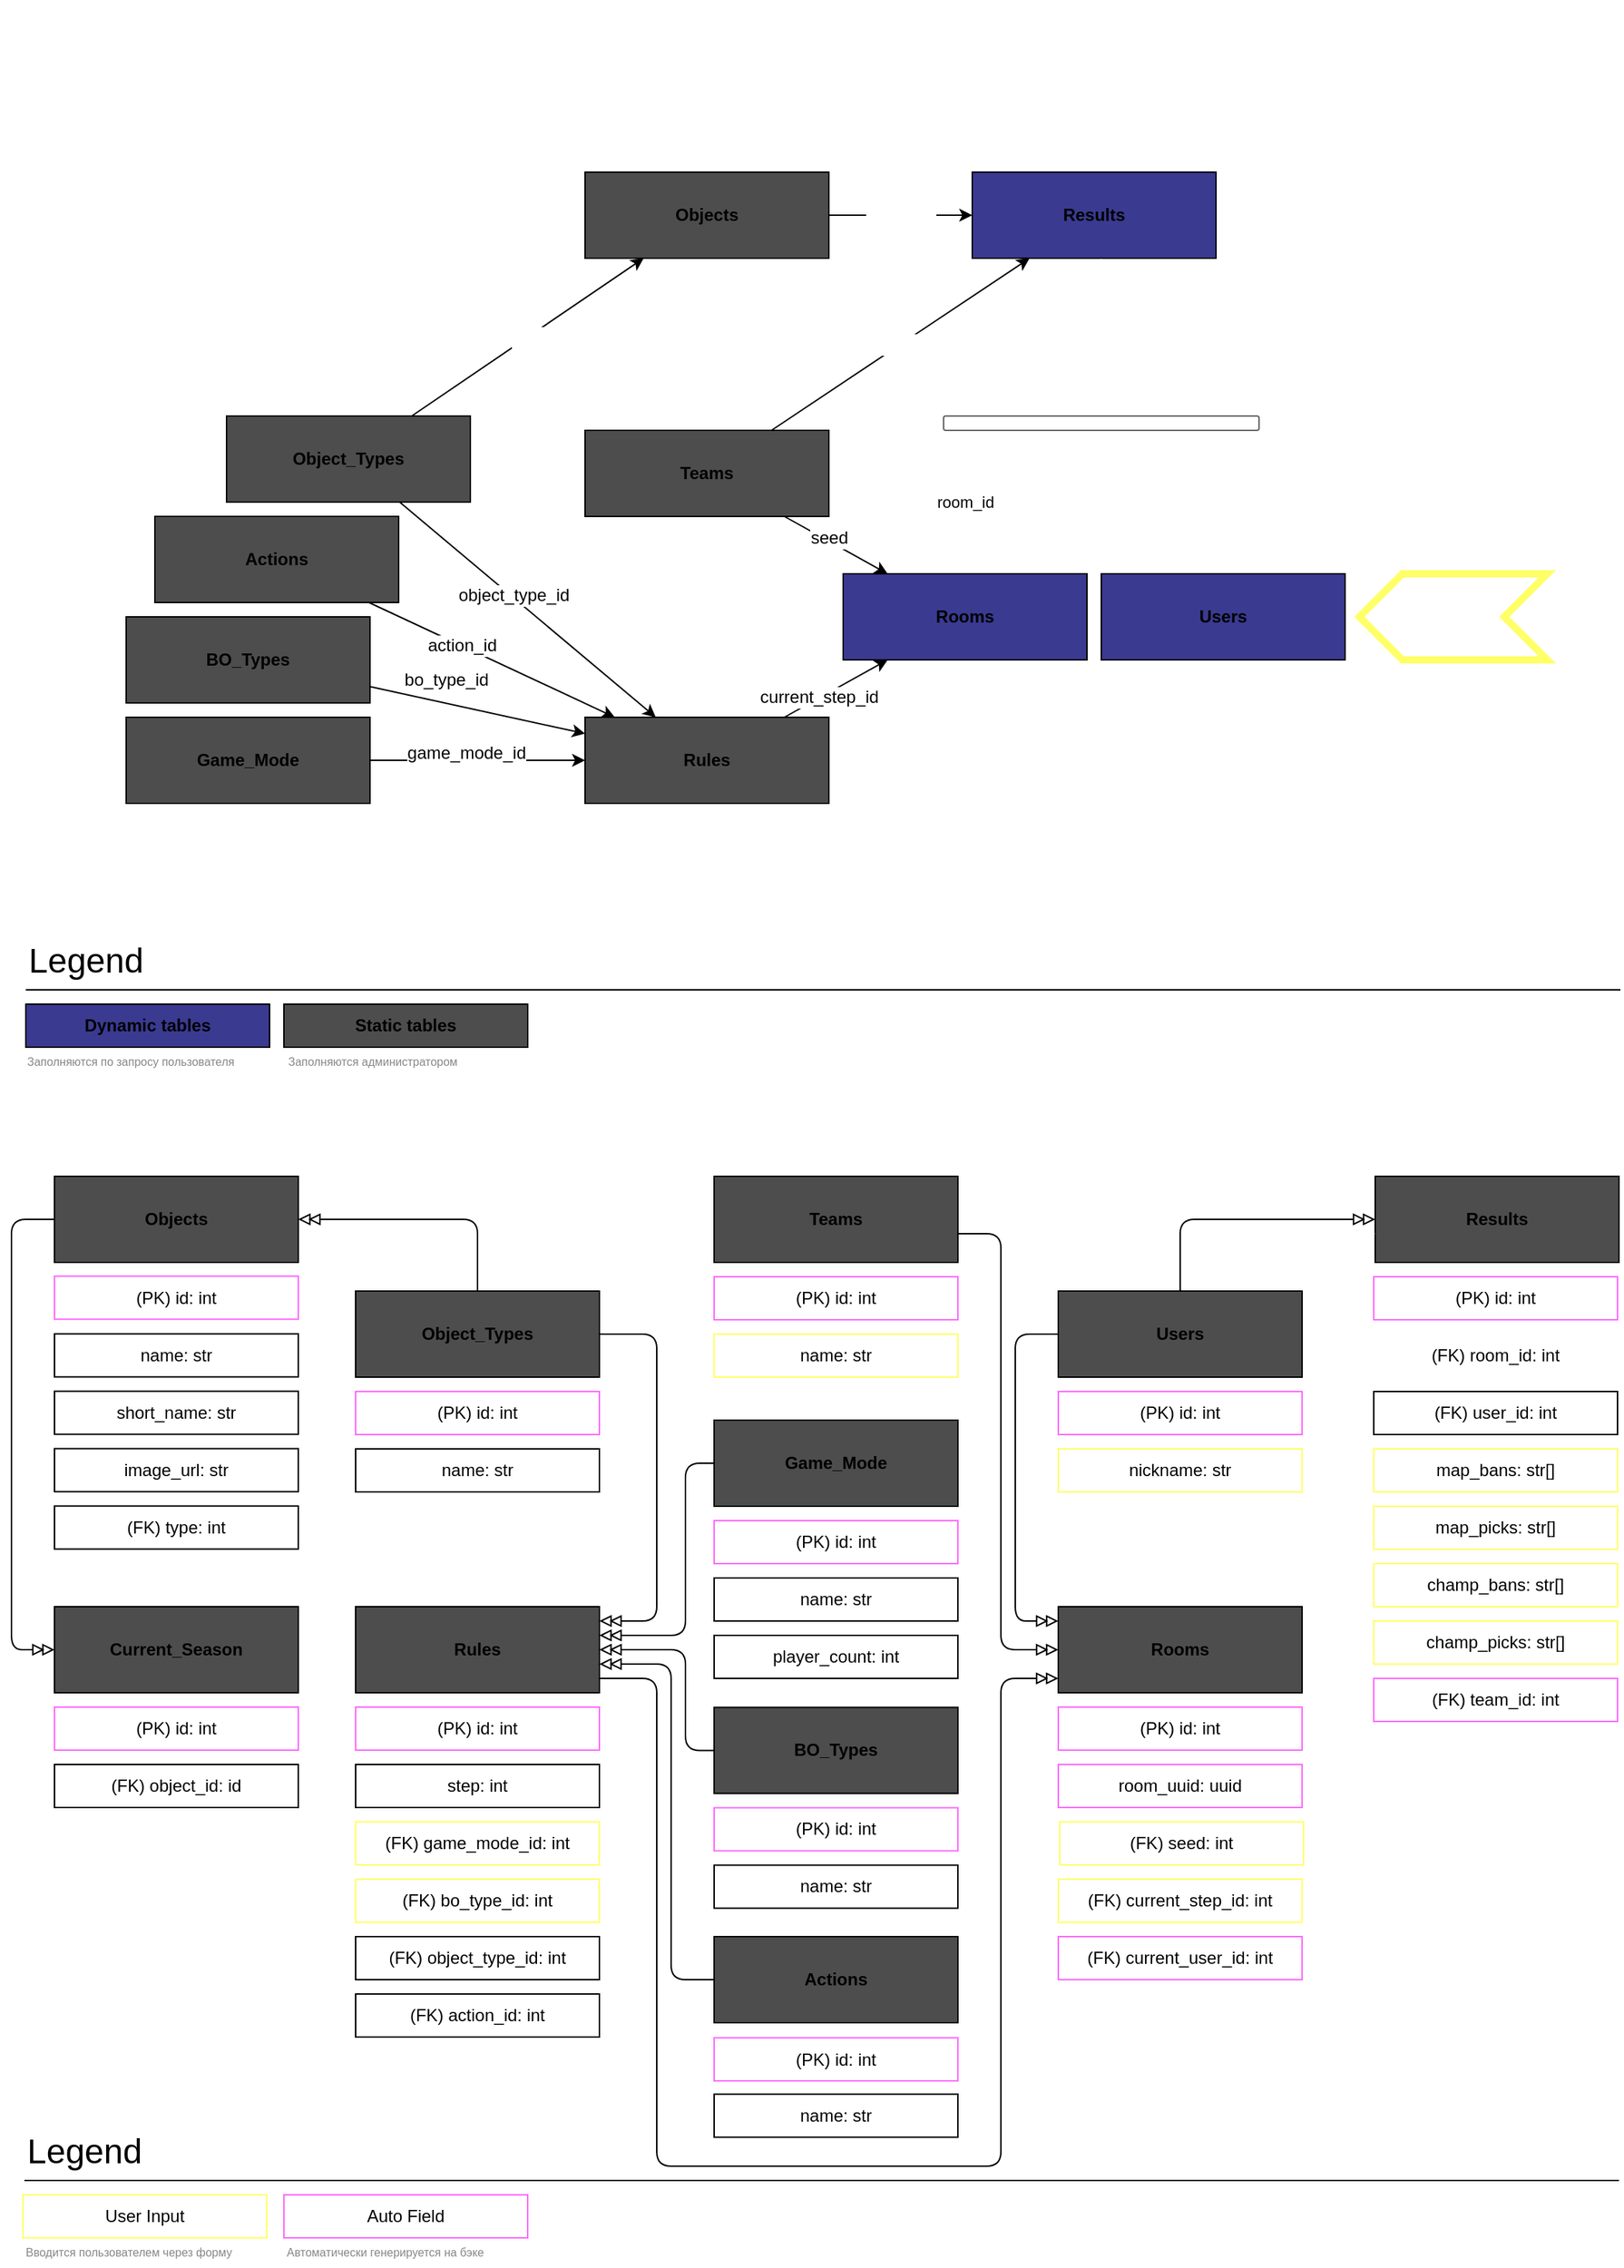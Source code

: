 <mxfile version="16.5.2" type="device" pages="6"><diagram id="msKyM3QTYCGkHJKbw-Ij" name="DB_Arch"><mxGraphModel dx="1497" dy="1640" grid="1" gridSize="10" guides="0" tooltips="1" connect="1" arrows="1" fold="1" page="1" pageScale="1" pageWidth="1169" pageHeight="827" math="0" shadow="0"><root><mxCell id="0"/><mxCell id="1" parent="0"/><mxCell id="SCHBTk89pM5uPsMTtURv-64" style="edgeStyle=orthogonalEdgeStyle;rounded=1;orthogonalLoop=1;jettySize=auto;html=1;startArrow=none;startFill=0;endArrow=doubleBlock;endFill=0;strokeColor=#FFFFFF;" parent="1" source="4jjwoe7JuIm5MmQz-8s8-2" target="rAY3adNcIp4noNA6YQVJ-1" edge="1"><mxGeometry relative="1" as="geometry"><Array as="points"><mxPoint x="810" y="80"/><mxPoint x="810" y="80"/></Array></mxGeometry></mxCell><mxCell id="24CklY3xFAdpq2ho4l8u-3" style="rounded=1;orthogonalLoop=1;jettySize=auto;html=1;edgeStyle=orthogonalEdgeStyle;endArrow=doubleBlock;endFill=0;" parent="1" source="4jjwoe7JuIm5MmQz-8s8-2" target="SCHBTk89pM5uPsMTtURv-42" edge="1"><mxGeometry relative="1" as="geometry"><Array as="points"><mxPoint x="710" y="100"/><mxPoint x="710" y="390"/></Array></mxGeometry></mxCell><mxCell id="4jjwoe7JuIm5MmQz-8s8-2" value="Teams" style="rounded=0;whiteSpace=wrap;html=1;fillColor=#4D4D4D;fontStyle=1" parent="1" vertex="1"><mxGeometry x="510" y="60.0" width="170" height="60" as="geometry"/></mxCell><mxCell id="4jjwoe7JuIm5MmQz-8s8-6" value="(PK) id: int" style="rounded=0;whiteSpace=wrap;html=1;" parent="1" vertex="1"><mxGeometry x="510" y="130.0" width="170" height="30" as="geometry"/></mxCell><mxCell id="4jjwoe7JuIm5MmQz-8s8-7" value="name: str" style="rounded=0;whiteSpace=wrap;html=1;strokeColor=#FFFF66;" parent="1" vertex="1"><mxGeometry x="510" y="170.0" width="170" height="30" as="geometry"/></mxCell><mxCell id="vn4cOCuT6yvTQGO1vX0j-22" style="edgeStyle=orthogonalEdgeStyle;rounded=1;orthogonalLoop=1;jettySize=auto;html=1;startArrow=none;startFill=0;endArrow=doubleBlock;endFill=0;" edge="1" parent="1" source="4jjwoe7JuIm5MmQz-8s8-13" target="vn4cOCuT6yvTQGO1vX0j-8"><mxGeometry relative="1" as="geometry"><Array as="points"><mxPoint x="490" y="260"/><mxPoint x="490" y="380"/></Array></mxGeometry></mxCell><mxCell id="4jjwoe7JuIm5MmQz-8s8-13" value="Game_Mode" style="rounded=0;whiteSpace=wrap;html=1;fillColor=#4D4D4D;fontStyle=1" parent="1" vertex="1"><mxGeometry x="510" y="230" width="170" height="60" as="geometry"/></mxCell><mxCell id="4jjwoe7JuIm5MmQz-8s8-16" value="name: str" style="rounded=0;whiteSpace=wrap;html=1;" parent="1" vertex="1"><mxGeometry x="510" y="540.2" width="170" height="30" as="geometry"/></mxCell><mxCell id="vn4cOCuT6yvTQGO1vX0j-21" style="edgeStyle=orthogonalEdgeStyle;rounded=1;orthogonalLoop=1;jettySize=auto;html=1;startArrow=none;startFill=0;endArrow=doubleBlock;endFill=0;" edge="1" parent="1" source="4jjwoe7JuIm5MmQz-8s8-18" target="vn4cOCuT6yvTQGO1vX0j-8"><mxGeometry relative="1" as="geometry"><Array as="points"><mxPoint x="490" y="460"/><mxPoint x="490" y="390"/></Array></mxGeometry></mxCell><mxCell id="4jjwoe7JuIm5MmQz-8s8-18" value="BO_Types" style="rounded=0;whiteSpace=wrap;html=1;fillColor=#4D4D4D;fontStyle=1" parent="1" vertex="1"><mxGeometry x="510" y="430.2" width="170" height="60" as="geometry"/></mxCell><mxCell id="4jjwoe7JuIm5MmQz-8s8-23" value="(PK) id: int" style="rounded=0;whiteSpace=wrap;html=1;strokeColor=#FF66FF;" parent="1" vertex="1"><mxGeometry x="510" y="300" width="170" height="30" as="geometry"/></mxCell><mxCell id="4jjwoe7JuIm5MmQz-8s8-24" value="name: str" style="rounded=0;whiteSpace=wrap;html=1;" parent="1" vertex="1"><mxGeometry x="510" y="340" width="170" height="30" as="geometry"/></mxCell><mxCell id="4jjwoe7JuIm5MmQz-8s8-25" value="(PK) id: int" style="rounded=0;whiteSpace=wrap;html=1;strokeColor=#FF66FF;" parent="1" vertex="1"><mxGeometry x="510" y="500.2" width="170" height="30" as="geometry"/></mxCell><mxCell id="4jjwoe7JuIm5MmQz-8s8-49" value="User Input" style="rounded=0;whiteSpace=wrap;html=1;strokeColor=#FFFF66;" parent="1" vertex="1"><mxGeometry x="28" y="770" width="170" height="30" as="geometry"/></mxCell><mxCell id="4jjwoe7JuIm5MmQz-8s8-50" value="Auto Field" style="rounded=0;whiteSpace=wrap;html=1;strokeColor=#FF66FF;" parent="1" vertex="1"><mxGeometry x="210" y="770" width="170" height="30" as="geometry"/></mxCell><mxCell id="7G6EMqLsNSL37DhbVlC9-19" style="edgeStyle=orthogonalEdgeStyle;rounded=1;orthogonalLoop=1;jettySize=auto;html=1;endArrow=doubleBlock;endFill=0;" parent="1" source="4jjwoe7JuIm5MmQz-8s8-51" target="rAY3adNcIp4noNA6YQVJ-1" edge="1"><mxGeometry relative="1" as="geometry"><Array as="points"><mxPoint x="835" y="90"/></Array></mxGeometry></mxCell><mxCell id="vn4cOCuT6yvTQGO1vX0j-6" style="edgeStyle=orthogonalEdgeStyle;rounded=1;orthogonalLoop=1;jettySize=auto;html=1;startArrow=none;startFill=0;endArrow=doubleBlock;endFill=0;" edge="1" parent="1" source="4jjwoe7JuIm5MmQz-8s8-51" target="SCHBTk89pM5uPsMTtURv-42"><mxGeometry relative="1" as="geometry"><Array as="points"><mxPoint x="720" y="170"/><mxPoint x="720" y="370"/></Array></mxGeometry></mxCell><mxCell id="4jjwoe7JuIm5MmQz-8s8-51" value="Users" style="rounded=0;whiteSpace=wrap;html=1;fillColor=#4D4D4D;fontStyle=1" parent="1" vertex="1"><mxGeometry x="750" y="140" width="170" height="60" as="geometry"/></mxCell><mxCell id="4jjwoe7JuIm5MmQz-8s8-54" value="nickname: str" style="rounded=0;whiteSpace=wrap;html=1;strokeColor=#FFFF66;" parent="1" vertex="1"><mxGeometry x="750" y="250" width="170" height="30" as="geometry"/></mxCell><mxCell id="4jjwoe7JuIm5MmQz-8s8-55" value="(PK) id: int" style="rounded=0;whiteSpace=wrap;html=1;" parent="1" vertex="1"><mxGeometry x="750" y="210" width="170" height="30" as="geometry"/></mxCell><mxCell id="4jjwoe7JuIm5MmQz-8s8-60" value="&lt;font style=&quot;font-size: 24px&quot;&gt;Legend&lt;/font&gt;" style="text;html=1;strokeColor=none;fillColor=none;align=left;verticalAlign=middle;whiteSpace=wrap;rounded=0;" parent="1" vertex="1"><mxGeometry x="29" y="720" width="92" height="40" as="geometry"/></mxCell><mxCell id="4jjwoe7JuIm5MmQz-8s8-62" value="" style="endArrow=none;html=1;rounded=0;fontSize=24;exitX=0;exitY=1;exitDx=0;exitDy=0;" parent="1" source="4jjwoe7JuIm5MmQz-8s8-60" edge="1"><mxGeometry width="50" height="50" relative="1" as="geometry"><mxPoint x="771" y="600" as="sourcePoint"/><mxPoint x="1141" y="760" as="targetPoint"/></mxGeometry></mxCell><mxCell id="rAY3adNcIp4noNA6YQVJ-1" value="Results" style="rounded=0;whiteSpace=wrap;html=1;fillColor=#4D4D4D;fontStyle=1" parent="1" vertex="1"><mxGeometry x="971" y="60" width="170" height="60" as="geometry"/></mxCell><mxCell id="Pdu6vEGgEKiIDiA17Eyo-1" value="Вводится пользователем через форму" style="text;html=1;strokeColor=none;fillColor=none;align=left;verticalAlign=middle;whiteSpace=wrap;rounded=0;shadow=0;glass=0;labelBorderColor=none;fontSize=8;fontColor=#878787;" parent="1" vertex="1"><mxGeometry x="28" y="800" width="170" height="20" as="geometry"/></mxCell><mxCell id="Pdu6vEGgEKiIDiA17Eyo-2" value="Автоматически генерируется на бэке" style="text;html=1;strokeColor=none;fillColor=none;align=left;verticalAlign=middle;whiteSpace=wrap;rounded=0;shadow=0;glass=0;labelBorderColor=none;fontSize=8;fontColor=#878787;" parent="1" vertex="1"><mxGeometry x="210" y="800" width="170" height="20" as="geometry"/></mxCell><mxCell id="vn4cOCuT6yvTQGO1vX0j-24" style="edgeStyle=orthogonalEdgeStyle;rounded=1;orthogonalLoop=1;jettySize=auto;html=1;startArrow=none;startFill=0;endArrow=doubleBlock;endFill=0;" edge="1" parent="1" source="JbDyKo0zZpgBaeJ1JBka-1" target="SCHBTk89pM5uPsMTtURv-67"><mxGeometry relative="1" as="geometry"><Array as="points"><mxPoint x="20" y="90"/><mxPoint x="20" y="390"/></Array></mxGeometry></mxCell><mxCell id="JbDyKo0zZpgBaeJ1JBka-1" value="Objects" style="rounded=0;whiteSpace=wrap;html=1;fillColor=#4D4D4D;fontStyle=1;glass=0;shadow=0;" parent="1" vertex="1"><mxGeometry x="50" y="60" width="170" height="60" as="geometry"/></mxCell><mxCell id="JbDyKo0zZpgBaeJ1JBka-3" value="name: str" style="rounded=0;whiteSpace=wrap;html=1;" parent="1" vertex="1"><mxGeometry x="50" y="169.82" width="170" height="30" as="geometry"/></mxCell><mxCell id="JbDyKo0zZpgBaeJ1JBka-4" value="image_url: str" style="rounded=0;whiteSpace=wrap;html=1;" parent="1" vertex="1"><mxGeometry x="50" y="249.82" width="170" height="30" as="geometry"/></mxCell><mxCell id="JbDyKo0zZpgBaeJ1JBka-5" value="short_name: str" style="rounded=0;whiteSpace=wrap;html=1;" parent="1" vertex="1"><mxGeometry x="50" y="209.82" width="170" height="30" as="geometry"/></mxCell><mxCell id="JbDyKo0zZpgBaeJ1JBka-6" value="(FK) type: int" style="rounded=0;whiteSpace=wrap;html=1;" parent="1" vertex="1"><mxGeometry x="50" y="289.82" width="170" height="30" as="geometry"/></mxCell><mxCell id="JbDyKo0zZpgBaeJ1JBka-8" value="(PK) id: int" style="rounded=0;whiteSpace=wrap;html=1;strokeColor=#FF66FF;" parent="1" vertex="1"><mxGeometry x="50" y="129.62" width="170" height="30" as="geometry"/></mxCell><mxCell id="vn4cOCuT6yvTQGO1vX0j-19" style="edgeStyle=orthogonalEdgeStyle;rounded=1;orthogonalLoop=1;jettySize=auto;html=1;startArrow=none;startFill=0;endArrow=doubleBlock;endFill=0;" edge="1" parent="1" source="JbDyKo0zZpgBaeJ1JBka-10" target="vn4cOCuT6yvTQGO1vX0j-8"><mxGeometry relative="1" as="geometry"><Array as="points"><mxPoint x="480" y="620"/><mxPoint x="480" y="400"/></Array></mxGeometry></mxCell><mxCell id="JbDyKo0zZpgBaeJ1JBka-10" value="Actions" style="rounded=0;whiteSpace=wrap;html=1;fillColor=#4D4D4D;fontStyle=1;glass=0;shadow=0;" parent="1" vertex="1"><mxGeometry x="510" y="590" width="170" height="60" as="geometry"/></mxCell><mxCell id="JbDyKo0zZpgBaeJ1JBka-11" value="name: str" style="rounded=0;whiteSpace=wrap;html=1;" parent="1" vertex="1"><mxGeometry x="510" y="699.82" width="170" height="30" as="geometry"/></mxCell><mxCell id="JbDyKo0zZpgBaeJ1JBka-12" value="(PK) id: int" style="rounded=0;whiteSpace=wrap;html=1;strokeColor=#FF66FF;" parent="1" vertex="1"><mxGeometry x="510" y="660.57" width="170" height="30" as="geometry"/></mxCell><mxCell id="vn4cOCuT6yvTQGO1vX0j-29" style="edgeStyle=orthogonalEdgeStyle;rounded=1;orthogonalLoop=1;jettySize=auto;html=1;startArrow=none;startFill=0;endArrow=doubleBlock;endFill=0;" edge="1" parent="1" source="JbDyKo0zZpgBaeJ1JBka-24" target="vn4cOCuT6yvTQGO1vX0j-8"><mxGeometry relative="1" as="geometry"><Array as="points"><mxPoint x="470" y="170"/><mxPoint x="470" y="370"/></Array></mxGeometry></mxCell><mxCell id="vn4cOCuT6yvTQGO1vX0j-30" style="edgeStyle=orthogonalEdgeStyle;rounded=1;orthogonalLoop=1;jettySize=auto;html=1;startArrow=none;startFill=0;endArrow=doubleBlock;endFill=0;" edge="1" parent="1" source="JbDyKo0zZpgBaeJ1JBka-24" target="JbDyKo0zZpgBaeJ1JBka-1"><mxGeometry relative="1" as="geometry"><Array as="points"><mxPoint x="105" y="90"/></Array></mxGeometry></mxCell><mxCell id="JbDyKo0zZpgBaeJ1JBka-24" value="Object_Types" style="rounded=0;whiteSpace=wrap;html=1;fillColor=#4D4D4D;fontStyle=1;glass=0;shadow=0;" parent="1" vertex="1"><mxGeometry x="260" y="140" width="170" height="60" as="geometry"/></mxCell><mxCell id="JbDyKo0zZpgBaeJ1JBka-25" value="name: str" style="rounded=0;whiteSpace=wrap;html=1;" parent="1" vertex="1"><mxGeometry x="260" y="250" width="170" height="30" as="geometry"/></mxCell><mxCell id="JbDyKo0zZpgBaeJ1JBka-26" value="(PK) id: int" style="rounded=0;whiteSpace=wrap;html=1;strokeColor=#FF66FF;" parent="1" vertex="1"><mxGeometry x="260" y="210.0" width="170" height="30" as="geometry"/></mxCell><mxCell id="vn4cOCuT6yvTQGO1vX0j-48" style="edgeStyle=none;rounded=0;orthogonalLoop=1;jettySize=auto;html=1;fontSize=12;startArrow=none;startFill=0;endArrow=classic;endFill=1;" edge="1" parent="1" source="wZGH_QOkmGSGh30uLuTO-154" target="vn4cOCuT6yvTQGO1vX0j-31"><mxGeometry relative="1" as="geometry"/></mxCell><mxCell id="vn4cOCuT6yvTQGO1vX0j-49" value="game_mode_id" style="edgeLabel;html=1;align=center;verticalAlign=middle;resizable=0;points=[];fontSize=12;" vertex="1" connectable="0" parent="vn4cOCuT6yvTQGO1vX0j-48"><mxGeometry x="-0.279" y="-1" relative="1" as="geometry"><mxPoint x="13" y="-6" as="offset"/></mxGeometry></mxCell><mxCell id="wZGH_QOkmGSGh30uLuTO-154" value="Game_Mode" style="rounded=0;whiteSpace=wrap;html=1;fillColor=#4D4D4D;fontStyle=1" parent="1" vertex="1"><mxGeometry x="100.0" y="-260" width="170" height="60" as="geometry"/></mxCell><mxCell id="vn4cOCuT6yvTQGO1vX0j-47" style="edgeStyle=none;rounded=0;orthogonalLoop=1;jettySize=auto;html=1;fontSize=12;startArrow=none;startFill=0;endArrow=classic;endFill=1;" edge="1" parent="1" source="wZGH_QOkmGSGh30uLuTO-155" target="vn4cOCuT6yvTQGO1vX0j-31"><mxGeometry relative="1" as="geometry"/></mxCell><mxCell id="vn4cOCuT6yvTQGO1vX0j-50" value="bo_type_id" style="edgeLabel;html=1;align=center;verticalAlign=middle;resizable=0;points=[];fontSize=12;" vertex="1" connectable="0" parent="vn4cOCuT6yvTQGO1vX0j-47"><mxGeometry x="-0.578" relative="1" as="geometry"><mxPoint x="21" y="-12" as="offset"/></mxGeometry></mxCell><mxCell id="wZGH_QOkmGSGh30uLuTO-155" value="BO_Types" style="rounded=0;whiteSpace=wrap;html=1;fillColor=#4D4D4D;fontStyle=1" parent="1" vertex="1"><mxGeometry x="100.0" y="-330" width="170" height="60" as="geometry"/></mxCell><mxCell id="wZGH_QOkmGSGh30uLuTO-175" value="object_id" style="edgeStyle=none;orthogonalLoop=1;jettySize=auto;html=1;fontSize=12;fontColor=#FFFFFF;startArrow=none;startFill=0;endArrow=classic;endFill=1;" parent="1" source="wZGH_QOkmGSGh30uLuTO-156" target="wZGH_QOkmGSGh30uLuTO-162" edge="1"><mxGeometry relative="1" as="geometry"/></mxCell><mxCell id="wZGH_QOkmGSGh30uLuTO-156" value="Objects" style="rounded=0;whiteSpace=wrap;html=1;fillColor=#4D4D4D;fontStyle=1;glass=0;shadow=0;" parent="1" vertex="1"><mxGeometry x="420.0" y="-640" width="170" height="60" as="geometry"/></mxCell><mxCell id="vn4cOCuT6yvTQGO1vX0j-46" style="edgeStyle=none;rounded=0;orthogonalLoop=1;jettySize=auto;html=1;fontSize=12;startArrow=none;startFill=0;endArrow=classic;endFill=1;" edge="1" parent="1" source="wZGH_QOkmGSGh30uLuTO-157" target="vn4cOCuT6yvTQGO1vX0j-31"><mxGeometry relative="1" as="geometry"/></mxCell><mxCell id="vn4cOCuT6yvTQGO1vX0j-51" value="action_id" style="edgeLabel;html=1;align=center;verticalAlign=middle;resizable=0;points=[];fontSize=12;" vertex="1" connectable="0" parent="vn4cOCuT6yvTQGO1vX0j-46"><mxGeometry x="-0.252" relative="1" as="geometry"><mxPoint as="offset"/></mxGeometry></mxCell><mxCell id="wZGH_QOkmGSGh30uLuTO-157" value="Actions" style="rounded=0;whiteSpace=wrap;html=1;fillColor=#4D4D4D;fontStyle=1;glass=0;shadow=0;" parent="1" vertex="1"><mxGeometry x="120.0" y="-400" width="170" height="60" as="geometry"/></mxCell><mxCell id="wZGH_QOkmGSGh30uLuTO-176" value="type" style="edgeStyle=none;orthogonalLoop=1;jettySize=auto;html=1;fontSize=12;fontColor=#FFFFFF;startArrow=none;startFill=0;endArrow=classic;endFill=1;" parent="1" source="wZGH_QOkmGSGh30uLuTO-158" target="wZGH_QOkmGSGh30uLuTO-156" edge="1"><mxGeometry relative="1" as="geometry"/></mxCell><mxCell id="vn4cOCuT6yvTQGO1vX0j-44" style="rounded=0;orthogonalLoop=1;jettySize=auto;html=1;fontSize=12;startArrow=none;startFill=0;endArrow=classic;endFill=1;" edge="1" parent="1" source="wZGH_QOkmGSGh30uLuTO-158" target="vn4cOCuT6yvTQGO1vX0j-31"><mxGeometry relative="1" as="geometry"/></mxCell><mxCell id="vn4cOCuT6yvTQGO1vX0j-52" value="object_type_id" style="edgeLabel;html=1;align=center;verticalAlign=middle;resizable=0;points=[];fontSize=12;" vertex="1" connectable="0" parent="vn4cOCuT6yvTQGO1vX0j-44"><mxGeometry x="-0.121" y="1" relative="1" as="geometry"><mxPoint as="offset"/></mxGeometry></mxCell><mxCell id="wZGH_QOkmGSGh30uLuTO-158" value="Object_Types" style="rounded=0;whiteSpace=wrap;html=1;fillColor=#4D4D4D;fontStyle=1;glass=0;shadow=0;" parent="1" vertex="1"><mxGeometry x="170.0" y="-470" width="170" height="60" as="geometry"/></mxCell><mxCell id="wZGH_QOkmGSGh30uLuTO-185" value="team_id" style="orthogonalLoop=1;jettySize=auto;html=1;fontSize=12;fontColor=#FFFFFF;startArrow=none;startFill=0;endArrow=classic;endFill=1;strokeColor=default;rounded=1;jumpStyle=none;elbow=vertical;" parent="1" source="wZGH_QOkmGSGh30uLuTO-159" target="wZGH_QOkmGSGh30uLuTO-162" edge="1"><mxGeometry relative="1" as="geometry"><mxPoint x="915.0" y="-430" as="targetPoint"/></mxGeometry></mxCell><mxCell id="vn4cOCuT6yvTQGO1vX0j-55" style="edgeStyle=none;rounded=0;orthogonalLoop=1;jettySize=auto;html=1;fontSize=12;startArrow=none;startFill=0;endArrow=classic;endFill=1;" edge="1" parent="1" source="wZGH_QOkmGSGh30uLuTO-159" target="wZGH_QOkmGSGh30uLuTO-163"><mxGeometry relative="1" as="geometry"/></mxCell><mxCell id="vn4cOCuT6yvTQGO1vX0j-56" value="seed" style="edgeLabel;html=1;align=center;verticalAlign=middle;resizable=0;points=[];fontSize=12;" vertex="1" connectable="0" parent="vn4cOCuT6yvTQGO1vX0j-55"><mxGeometry x="-0.191" y="2" relative="1" as="geometry"><mxPoint as="offset"/></mxGeometry></mxCell><mxCell id="wZGH_QOkmGSGh30uLuTO-159" value="Teams" style="rounded=0;whiteSpace=wrap;html=1;fillColor=#4D4D4D;fontStyle=1" parent="1" vertex="1"><mxGeometry x="420.0" y="-460" width="170" height="60" as="geometry"/></mxCell><mxCell id="vuVQOKLUfzYMfMgCxyHa-4" value="user_id" style="edgeStyle=none;rounded=0;orthogonalLoop=1;jettySize=auto;html=1;entryX=0.886;entryY=1;entryDx=0;entryDy=0;entryPerimeter=0;fontColor=#FFFFFF;endArrow=classic;endFill=1;strokeColor=#FFFFFF;" parent="1" source="wZGH_QOkmGSGh30uLuTO-160" target="vuVQOKLUfzYMfMgCxyHa-1" edge="1"><mxGeometry relative="1" as="geometry"/></mxCell><mxCell id="wZGH_QOkmGSGh30uLuTO-160" value="Users" style="rounded=0;whiteSpace=wrap;html=1;fillColor=#3A3A91;fontStyle=1;gradientColor=none;" parent="1" vertex="1"><mxGeometry x="780" y="-360" width="170" height="60" as="geometry"/></mxCell><mxCell id="wZGH_QOkmGSGh30uLuTO-162" value="Results" style="rounded=0;whiteSpace=wrap;html=1;fillColor=#3A3A91;fontStyle=1;gradientColor=none;" parent="1" vertex="1"><mxGeometry x="690" y="-640" width="170" height="60" as="geometry"/></mxCell><mxCell id="SCHBTk89pM5uPsMTtURv-63" value="room_id" style="edgeStyle=none;rounded=1;orthogonalLoop=1;jettySize=auto;html=1;startArrow=none;startFill=0;endArrow=classic;endFill=1;strokeColor=#FFFFFF;entryX=0.07;entryY=0.992;entryDx=0;entryDy=0;entryPerimeter=0;" parent="1" source="wZGH_QOkmGSGh30uLuTO-163" target="vuVQOKLUfzYMfMgCxyHa-1" edge="1"><mxGeometry relative="1" as="geometry"/></mxCell><mxCell id="wZGH_QOkmGSGh30uLuTO-163" value="Rooms" style="rounded=0;whiteSpace=wrap;html=1;fillColor=#3A3A91;fontStyle=1;gradientColor=none;" parent="1" vertex="1"><mxGeometry x="600" y="-360.0" width="170" height="60" as="geometry"/></mxCell><mxCell id="wZGH_QOkmGSGh30uLuTO-183" value="Simple relationship schema" style="text;html=1;strokeColor=none;fillColor=none;align=left;verticalAlign=middle;whiteSpace=wrap;rounded=0;fontSize=50;fontColor=#FFFFFF;fontStyle=1" parent="1" vertex="1"><mxGeometry x="250" y="-760" width="680" height="80" as="geometry"/></mxCell><mxCell id="wZGH_QOkmGSGh30uLuTO-191" value="REQUEST" style="html=1;shadow=0;dashed=0;align=center;verticalAlign=middle;shape=mxgraph.arrows2.arrow;dy=0;dx=30;notch=30;fontSize=12;fontColor=#FFFFFF;strokeColor=#FFFF66;strokeWidth=5;direction=west;" parent="1" vertex="1"><mxGeometry x="960" y="-360" width="131" height="60" as="geometry"/></mxCell><mxCell id="wZGH_QOkmGSGh30uLuTO-222" value="&lt;font style=&quot;font-size: 24px&quot;&gt;Legend&lt;/font&gt;" style="text;html=1;strokeColor=none;fillColor=none;align=left;verticalAlign=middle;whiteSpace=wrap;rounded=0;" parent="1" vertex="1"><mxGeometry x="30" y="-110" width="92" height="40" as="geometry"/></mxCell><mxCell id="wZGH_QOkmGSGh30uLuTO-223" value="" style="endArrow=none;html=1;rounded=0;fontSize=24;exitX=0;exitY=1;exitDx=0;exitDy=0;" parent="1" source="wZGH_QOkmGSGh30uLuTO-222" edge="1"><mxGeometry width="50" height="50" relative="1" as="geometry"><mxPoint x="772" y="-230" as="sourcePoint"/><mxPoint x="1142" y="-70" as="targetPoint"/></mxGeometry></mxCell><mxCell id="wZGH_QOkmGSGh30uLuTO-224" value="Заполняются по запросу пользователя" style="text;html=1;strokeColor=none;fillColor=none;align=left;verticalAlign=middle;whiteSpace=wrap;rounded=0;shadow=0;glass=0;labelBorderColor=none;fontSize=8;fontColor=#878787;" parent="1" vertex="1"><mxGeometry x="29" y="-30" width="170" height="20" as="geometry"/></mxCell><mxCell id="wZGH_QOkmGSGh30uLuTO-225" value="Заполняются администратором" style="text;html=1;strokeColor=none;fillColor=none;align=left;verticalAlign=middle;whiteSpace=wrap;rounded=0;shadow=0;glass=0;labelBorderColor=none;fontSize=8;fontColor=#878787;" parent="1" vertex="1"><mxGeometry x="211" y="-30" width="170" height="20" as="geometry"/></mxCell><mxCell id="wZGH_QOkmGSGh30uLuTO-228" value="Dynamic tables" style="rounded=0;whiteSpace=wrap;html=1;fillColor=#3A3A91;fontStyle=1;gradientColor=none;" parent="1" vertex="1"><mxGeometry x="30" y="-60" width="170" height="30" as="geometry"/></mxCell><mxCell id="wZGH_QOkmGSGh30uLuTO-229" value="Static tables" style="rounded=0;whiteSpace=wrap;html=1;fillColor=#4D4D4D;fontStyle=1;glass=0;shadow=0;" parent="1" vertex="1"><mxGeometry x="210" y="-60" width="170" height="30" as="geometry"/></mxCell><mxCell id="wZGH_QOkmGSGh30uLuTO-230" value="Extended relationship schema" style="text;strokeColor=none;fillColor=none;align=center;verticalAlign=middle;rounded=0;fontSize=40;fontColor=#FFFFFF;fontStyle=1;html=1;" parent="1" vertex="1"><mxGeometry x="40" y="10" width="1100" height="40" as="geometry"/></mxCell><mxCell id="SCHBTk89pM5uPsMTtURv-58" style="edgeStyle=orthogonalEdgeStyle;rounded=1;orthogonalLoop=1;jettySize=auto;html=1;startArrow=none;startFill=0;endArrow=doubleBlock;endFill=0;strokeColor=#FFFFFF;" parent="1" source="SCHBTk89pM5uPsMTtURv-42" target="rAY3adNcIp4noNA6YQVJ-1" edge="1"><mxGeometry relative="1" as="geometry"><Array as="points"><mxPoint x="940" y="390"/><mxPoint x="940" y="100"/></Array></mxGeometry></mxCell><mxCell id="SCHBTk89pM5uPsMTtURv-42" value="Rooms" style="rounded=0;whiteSpace=wrap;html=1;fillColor=#4D4D4D;fontStyle=1" parent="1" vertex="1"><mxGeometry x="750" y="360" width="170" height="60" as="geometry"/></mxCell><mxCell id="SCHBTk89pM5uPsMTtURv-67" value="Current_Season" style="rounded=0;whiteSpace=wrap;html=1;fillColor=#4D4D4D;fontStyle=1;glass=0;shadow=0;" parent="1" vertex="1"><mxGeometry x="50" y="360" width="170" height="60" as="geometry"/></mxCell><mxCell id="SCHBTk89pM5uPsMTtURv-68" value="(FK) object_id: id" style="rounded=0;whiteSpace=wrap;html=1;" parent="1" vertex="1"><mxGeometry x="50" y="470" width="170" height="30" as="geometry"/></mxCell><mxCell id="SCHBTk89pM5uPsMTtURv-69" value="(PK) id: int" style="rounded=0;whiteSpace=wrap;html=1;strokeColor=#FF66FF;" parent="1" vertex="1"><mxGeometry x="50" y="430.0" width="170" height="30" as="geometry"/></mxCell><mxCell id="SCHBTk89pM5uPsMTtURv-71" value="room_uuid: uuid" style="rounded=0;whiteSpace=wrap;html=1;strokeColor=#FF66FF;" parent="1" vertex="1"><mxGeometry x="750" y="470.0" width="170" height="30" as="geometry"/></mxCell><mxCell id="SCHBTk89pM5uPsMTtURv-74" value="(FK) seed: int" style="rounded=0;whiteSpace=wrap;html=1;strokeColor=#FFFF66;" parent="1" vertex="1"><mxGeometry x="751" y="510" width="170" height="30" as="geometry"/></mxCell><mxCell id="SCHBTk89pM5uPsMTtURv-76" value="(PK) id: int" style="rounded=0;whiteSpace=wrap;html=1;strokeColor=#FF66FF;" parent="1" vertex="1"><mxGeometry x="750" y="430.0" width="170" height="30" as="geometry"/></mxCell><mxCell id="SCHBTk89pM5uPsMTtURv-81" value="(PK) id: int" style="rounded=0;whiteSpace=wrap;html=1;strokeColor=#FF66FF;" parent="1" vertex="1"><mxGeometry x="970" y="130" width="170" height="30" as="geometry"/></mxCell><mxCell id="SCHBTk89pM5uPsMTtURv-82" value="(FK) user_id: int" style="rounded=0;whiteSpace=wrap;html=1;" parent="1" vertex="1"><mxGeometry x="970" y="210" width="170" height="30" as="geometry"/></mxCell><mxCell id="SCHBTk89pM5uPsMTtURv-83" value="(FK) room_id: int" style="rounded=0;whiteSpace=wrap;html=1;strokeColor=#FFFFFF;" parent="1" vertex="1"><mxGeometry x="970" y="170" width="170" height="30" as="geometry"/></mxCell><mxCell id="SCHBTk89pM5uPsMTtURv-84" value="map_bans: str[]" style="rounded=0;whiteSpace=wrap;html=1;strokeColor=#FFFF66;" parent="1" vertex="1"><mxGeometry x="970" y="250" width="170" height="30" as="geometry"/></mxCell><mxCell id="SCHBTk89pM5uPsMTtURv-85" value="map_picks: str[]" style="rounded=0;whiteSpace=wrap;html=1;strokeColor=#FFFF66;" parent="1" vertex="1"><mxGeometry x="970" y="290" width="170" height="30" as="geometry"/></mxCell><mxCell id="SCHBTk89pM5uPsMTtURv-86" value="(FK) team_id: int" style="rounded=0;whiteSpace=wrap;html=1;strokeColor=#FF66FF;" parent="1" vertex="1"><mxGeometry x="970" y="410" width="170" height="30" as="geometry"/></mxCell><mxCell id="SCHBTk89pM5uPsMTtURv-87" value="(PK) id: int" style="rounded=0;whiteSpace=wrap;html=1;strokeColor=#FF66FF;" parent="1" vertex="1"><mxGeometry x="750" y="210" width="170" height="30" as="geometry"/></mxCell><mxCell id="SCHBTk89pM5uPsMTtURv-88" value="(PK) id: int" style="rounded=0;whiteSpace=wrap;html=1;strokeColor=#FF66FF;" parent="1" vertex="1"><mxGeometry x="510" y="130.0" width="170" height="30" as="geometry"/></mxCell><mxCell id="vuVQOKLUfzYMfMgCxyHa-2" style="rounded=0;orthogonalLoop=1;jettySize=auto;html=1;fontColor=#FFFFFF;endArrow=classic;endFill=1;strokeColor=#FFFFFF;" parent="1" source="vuVQOKLUfzYMfMgCxyHa-1" edge="1"><mxGeometry relative="1" as="geometry"><mxPoint x="780" y="-580" as="targetPoint"/></mxGeometry></mxCell><mxCell id="vuVQOKLUfzYMfMgCxyHa-1" value="" style="rounded=1;whiteSpace=wrap;html=1;fontColor=#FFFFFF;strokeColor=#666666;fillColor=#FFFFFF;" parent="1" vertex="1"><mxGeometry x="670" y="-470" width="220" height="10" as="geometry"/></mxCell><mxCell id="2" value="player_count: int" style="rounded=0;whiteSpace=wrap;html=1;" parent="1" vertex="1"><mxGeometry x="510" y="380" width="170" height="30" as="geometry"/></mxCell><mxCell id="24CklY3xFAdpq2ho4l8u-2" value="(FK) current_user_id: int" style="rounded=0;whiteSpace=wrap;html=1;strokeColor=#FF66FF;gradientColor=none;" parent="1" vertex="1"><mxGeometry x="750" y="590" width="170" height="30" as="geometry"/></mxCell><mxCell id="vn4cOCuT6yvTQGO1vX0j-2" value="champ_bans: str[]" style="rounded=0;whiteSpace=wrap;html=1;strokeColor=#FFFF66;" vertex="1" parent="1"><mxGeometry x="970" y="330" width="170" height="30" as="geometry"/></mxCell><mxCell id="vn4cOCuT6yvTQGO1vX0j-3" value="champ_picks: str[]" style="rounded=0;whiteSpace=wrap;html=1;strokeColor=#FFFF66;" vertex="1" parent="1"><mxGeometry x="970" y="370" width="170" height="30" as="geometry"/></mxCell><mxCell id="vn4cOCuT6yvTQGO1vX0j-4" value="(FK) current_step_id: int" style="rounded=0;whiteSpace=wrap;html=1;strokeColor=#FFFF66;" vertex="1" parent="1"><mxGeometry x="750" y="550" width="170" height="30" as="geometry"/></mxCell><mxCell id="vn4cOCuT6yvTQGO1vX0j-18" style="edgeStyle=orthogonalEdgeStyle;rounded=1;orthogonalLoop=1;jettySize=auto;html=1;startArrow=none;startFill=0;endArrow=doubleBlock;endFill=0;" edge="1" parent="1" source="vn4cOCuT6yvTQGO1vX0j-8" target="SCHBTk89pM5uPsMTtURv-42"><mxGeometry relative="1" as="geometry"><Array as="points"><mxPoint x="470" y="410"/><mxPoint x="470" y="750"/><mxPoint x="710" y="750"/><mxPoint x="710" y="410"/></Array></mxGeometry></mxCell><mxCell id="vn4cOCuT6yvTQGO1vX0j-8" value="Rules" style="rounded=0;whiteSpace=wrap;html=1;fillColor=#4D4D4D;fontStyle=1;glass=0;shadow=0;" vertex="1" parent="1"><mxGeometry x="260" y="360" width="170" height="60" as="geometry"/></mxCell><mxCell id="vn4cOCuT6yvTQGO1vX0j-9" value="(FK) object_type_id: int" style="rounded=0;whiteSpace=wrap;html=1;" vertex="1" parent="1"><mxGeometry x="260" y="590" width="170" height="30" as="geometry"/></mxCell><mxCell id="vn4cOCuT6yvTQGO1vX0j-10" value="(PK) id: int" style="rounded=0;whiteSpace=wrap;html=1;strokeColor=#FF66FF;" vertex="1" parent="1"><mxGeometry x="260" y="430.0" width="170" height="30" as="geometry"/></mxCell><mxCell id="vn4cOCuT6yvTQGO1vX0j-11" value="step: int" style="rounded=0;whiteSpace=wrap;html=1;" vertex="1" parent="1"><mxGeometry x="260" y="470" width="170" height="30" as="geometry"/></mxCell><mxCell id="vn4cOCuT6yvTQGO1vX0j-12" value="(FK) action_id: int" style="rounded=0;whiteSpace=wrap;html=1;" vertex="1" parent="1"><mxGeometry x="260" y="630" width="170" height="30" as="geometry"/></mxCell><mxCell id="vn4cOCuT6yvTQGO1vX0j-13" value="(FK) game_mode_id: int" style="rounded=0;whiteSpace=wrap;html=1;strokeColor=#FFFF66;" vertex="1" parent="1"><mxGeometry x="260" y="510" width="170" height="30" as="geometry"/></mxCell><mxCell id="vn4cOCuT6yvTQGO1vX0j-20" value="(FK) bo_type_id: int" style="rounded=0;whiteSpace=wrap;html=1;strokeColor=#FFFF66;" vertex="1" parent="1"><mxGeometry x="260" y="550" width="170" height="30" as="geometry"/></mxCell><mxCell id="vn4cOCuT6yvTQGO1vX0j-32" style="rounded=0;orthogonalLoop=1;jettySize=auto;html=1;fontSize=40;startArrow=none;startFill=0;endArrow=classic;endFill=1;" edge="1" parent="1" source="vn4cOCuT6yvTQGO1vX0j-31" target="wZGH_QOkmGSGh30uLuTO-163"><mxGeometry relative="1" as="geometry"/></mxCell><mxCell id="vn4cOCuT6yvTQGO1vX0j-33" value="current_step_id" style="edgeLabel;html=1;align=center;verticalAlign=middle;resizable=0;points=[];fontSize=12;" vertex="1" connectable="0" parent="vn4cOCuT6yvTQGO1vX0j-32"><mxGeometry x="-0.316" y="1" relative="1" as="geometry"><mxPoint as="offset"/></mxGeometry></mxCell><mxCell id="vn4cOCuT6yvTQGO1vX0j-31" value="Rules" style="rounded=0;whiteSpace=wrap;html=1;fillColor=#4D4D4D;fontStyle=1;glass=0;shadow=0;" vertex="1" parent="1"><mxGeometry x="420" y="-260" width="170" height="60" as="geometry"/></mxCell></root></mxGraphModel></diagram><diagram id="ufQtc_7gJPJQI9lAsnQL" name="Create_Form"><mxGraphModel dx="1169" dy="534" grid="1" gridSize="10" guides="1" tooltips="1" connect="1" arrows="1" fold="1" page="1" pageScale="1" pageWidth="1169" pageHeight="827" math="0" shadow="0">&#xa;            <root>&#xa;                <mxCell id="CWQJvBQlIry-YsTT9sQo-0"/>&#xa;                <mxCell id="CWQJvBQlIry-YsTT9sQo-1" parent="CWQJvBQlIry-YsTT9sQo-0"/>&#xa;                <mxCell id="CWQJvBQlIry-YsTT9sQo-2" value="" style="rounded=0;whiteSpace=wrap;html=1;" parent="CWQJvBQlIry-YsTT9sQo-1" vertex="1">&#xa;                    <mxGeometry x="359" y="113" width="450" height="602" as="geometry"/>&#xa;                </mxCell>&#xa;                <mxCell id="CWQJvBQlIry-YsTT9sQo-3" value="" style="rounded=1;whiteSpace=wrap;html=1;align=left;" parent="CWQJvBQlIry-YsTT9sQo-1" vertex="1">&#xa;                    <mxGeometry x="424" y="252" width="320" height="40" as="geometry"/>&#xa;                </mxCell>&#xa;                <mxCell id="CWQJvBQlIry-YsTT9sQo-6" value="" style="rounded=1;whiteSpace=wrap;html=1;align=left;" parent="CWQJvBQlIry-YsTT9sQo-1" vertex="1">&#xa;                    <mxGeometry x="424" y="525" width="320" height="40" as="geometry"/>&#xa;                </mxCell>&#xa;                <mxCell id="CWQJvBQlIry-YsTT9sQo-7" value="Create match" style="text;html=1;strokeColor=none;fillColor=none;align=left;verticalAlign=middle;whiteSpace=wrap;rounded=0;fontSize=32;fontStyle=1" parent="CWQJvBQlIry-YsTT9sQo-1" vertex="1">&#xa;                    <mxGeometry x="424" y="142" width="215" height="60" as="geometry"/>&#xa;                </mxCell>&#xa;                <mxCell id="CWQJvBQlIry-YsTT9sQo-8" value="Game mode" style="text;html=1;strokeColor=none;fillColor=none;align=left;verticalAlign=middle;whiteSpace=wrap;rounded=0;fontSize=18;" parent="CWQJvBQlIry-YsTT9sQo-1" vertex="1">&#xa;                    <mxGeometry x="424" y="222" width="115" height="30" as="geometry"/>&#xa;                </mxCell>&#xa;                <mxCell id="CWQJvBQlIry-YsTT9sQo-10" value="Seed" style="text;html=1;strokeColor=none;fillColor=none;align=left;verticalAlign=middle;whiteSpace=wrap;rounded=0;fontSize=18;" parent="CWQJvBQlIry-YsTT9sQo-1" vertex="1">&#xa;                    <mxGeometry x="424" y="495" width="115" height="30" as="geometry"/>&#xa;                </mxCell>&#xa;                <mxCell id="CWQJvBQlIry-YsTT9sQo-11" value="Submit" style="rounded=1;whiteSpace=wrap;html=1;fontSize=18;fillColor=#0050ef;fontColor=#ffffff;strokeColor=#001DBC;" parent="CWQJvBQlIry-YsTT9sQo-1" vertex="1">&#xa;                    <mxGeometry x="639" y="595" width="105" height="40" as="geometry"/>&#xa;                </mxCell>&#xa;                <mxCell id="CWQJvBQlIry-YsTT9sQo-13" value="" style="endArrow=none;html=1;rounded=0;fontSize=18;entryX=0.895;entryY=0.012;entryDx=0;entryDy=0;entryPerimeter=0;exitX=0.895;exitY=1.012;exitDx=0;exitDy=0;exitPerimeter=0;" parent="CWQJvBQlIry-YsTT9sQo-1" edge="1">&#xa;                    <mxGeometry width="50" height="50" relative="1" as="geometry">&#xa;                        <mxPoint x="709.0" y="565" as="sourcePoint"/>&#xa;                        <mxPoint x="709.0" y="525" as="targetPoint"/>&#xa;                    </mxGeometry>&#xa;                </mxCell>&#xa;                <mxCell id="CWQJvBQlIry-YsTT9sQo-14" value="" style="endArrow=none;html=1;rounded=0;fontSize=18;entryX=0.895;entryY=0.012;entryDx=0;entryDy=0;entryPerimeter=0;exitX=0.895;exitY=1.012;exitDx=0;exitDy=0;exitPerimeter=0;" parent="CWQJvBQlIry-YsTT9sQo-1" edge="1">&#xa;                    <mxGeometry width="50" height="50" relative="1" as="geometry">&#xa;                        <mxPoint x="709.0" y="292" as="sourcePoint"/>&#xa;                        <mxPoint x="709.0" y="252" as="targetPoint"/>&#xa;                    </mxGeometry>&#xa;                </mxCell>&#xa;                <mxCell id="CWQJvBQlIry-YsTT9sQo-17" value="" style="html=1;shadow=0;dashed=0;align=center;verticalAlign=middle;shape=mxgraph.arrows2.arrow;dy=0;dx=6.84;notch=5.16;rounded=1;fontSize=18;direction=south;" parent="CWQJvBQlIry-YsTT9sQo-1" vertex="1">&#xa;                    <mxGeometry x="719" y="266" width="15" height="12" as="geometry"/>&#xa;                </mxCell>&#xa;                <mxCell id="CWQJvBQlIry-YsTT9sQo-18" value="" style="html=1;shadow=0;dashed=0;align=center;verticalAlign=middle;shape=mxgraph.arrows2.arrow;dy=0;dx=6.84;notch=5.16;rounded=1;fontSize=18;direction=south;" parent="CWQJvBQlIry-YsTT9sQo-1" vertex="1">&#xa;                    <mxGeometry x="719" y="539" width="15" height="12" as="geometry"/>&#xa;                </mxCell>&#xa;                <mxCell id="gGtInlzJsniyq_9l1pRI-0" value="" style="rounded=1;whiteSpace=wrap;html=1;align=left;" parent="CWQJvBQlIry-YsTT9sQo-1" vertex="1">&#xa;                    <mxGeometry x="424" y="435" width="320" height="40" as="geometry"/>&#xa;                </mxCell>&#xa;                <mxCell id="gGtInlzJsniyq_9l1pRI-1" value="Nickname" style="text;html=1;strokeColor=none;fillColor=none;align=left;verticalAlign=middle;whiteSpace=wrap;rounded=0;fontSize=18;" parent="CWQJvBQlIry-YsTT9sQo-1" vertex="1">&#xa;                    <mxGeometry x="424" y="405" width="115" height="30" as="geometry"/>&#xa;                </mxCell>&#xa;                <mxCell id="iGA6i5vbuYgvUGOjJ3Lz-0" value="" style="rounded=1;whiteSpace=wrap;html=1;align=left;" parent="CWQJvBQlIry-YsTT9sQo-1" vertex="1">&#xa;                    <mxGeometry x="424" y="345" width="320" height="40" as="geometry"/>&#xa;                </mxCell>&#xa;                <mxCell id="iGA6i5vbuYgvUGOjJ3Lz-1" value="Game type" style="text;html=1;strokeColor=none;fillColor=none;align=left;verticalAlign=middle;whiteSpace=wrap;rounded=0;fontSize=18;" parent="CWQJvBQlIry-YsTT9sQo-1" vertex="1">&#xa;                    <mxGeometry x="424" y="315" width="115" height="30" as="geometry"/>&#xa;                </mxCell>&#xa;                <mxCell id="iGA6i5vbuYgvUGOjJ3Lz-2" value="" style="endArrow=none;html=1;rounded=0;fontSize=18;entryX=0.895;entryY=0.012;entryDx=0;entryDy=0;entryPerimeter=0;exitX=0.895;exitY=1.012;exitDx=0;exitDy=0;exitPerimeter=0;" parent="CWQJvBQlIry-YsTT9sQo-1" edge="1">&#xa;                    <mxGeometry width="50" height="50" relative="1" as="geometry">&#xa;                        <mxPoint x="709" y="385" as="sourcePoint"/>&#xa;                        <mxPoint x="709" y="345" as="targetPoint"/>&#xa;                    </mxGeometry>&#xa;                </mxCell>&#xa;                <mxCell id="iGA6i5vbuYgvUGOjJ3Lz-3" value="" style="html=1;shadow=0;dashed=0;align=center;verticalAlign=middle;shape=mxgraph.arrows2.arrow;dy=0;dx=6.84;notch=5.16;rounded=1;fontSize=18;direction=south;" parent="CWQJvBQlIry-YsTT9sQo-1" vertex="1">&#xa;                    <mxGeometry x="719" y="359" width="15" height="12" as="geometry"/>&#xa;                </mxCell>&#xa;                <mxCell id="aXeuGlvFgHW7bq5NE7p0-0" value="" style="whiteSpace=wrap;html=1;aspect=fixed;rounded=1;fontSize=18;" parent="CWQJvBQlIry-YsTT9sQo-1" vertex="1">&#xa;                    <mxGeometry x="424" y="600" width="30" height="30" as="geometry"/>&#xa;                </mxCell>&#xa;                <mxCell id="aXeuGlvFgHW7bq5NE7p0-1" value="Persistent" style="text;html=1;strokeColor=none;fillColor=none;align=left;verticalAlign=middle;whiteSpace=wrap;rounded=0;fontSize=18;" parent="CWQJvBQlIry-YsTT9sQo-1" vertex="1">&#xa;                    <mxGeometry x="464" y="600" width="90" height="30" as="geometry"/>&#xa;                </mxCell>&#xa;            </root>&#xa;        </mxGraphModel></diagram><diagram id="jUi-HBTkY0YkqytoPo9C" name="Login_Form"><mxGraphModel dx="1169" dy="534" grid="1" gridSize="10" guides="1" tooltips="1" connect="1" arrows="1" fold="1" page="1" pageScale="1" pageWidth="1169" pageHeight="827" math="0" shadow="0">&#xa;            <root>&#xa;                <mxCell id="tsDcRPBl0Zxdk9UHipRP-0"/>&#xa;                <mxCell id="tsDcRPBl0Zxdk9UHipRP-1" parent="tsDcRPBl0Zxdk9UHipRP-0"/>&#xa;                <mxCell id="IeOFXZDn9EDLRQ92q2k4-0" value="" style="rounded=0;whiteSpace=wrap;html=1;" parent="tsDcRPBl0Zxdk9UHipRP-1" vertex="1">&#xa;                    <mxGeometry x="360" y="265" width="450" height="365" as="geometry"/>&#xa;                </mxCell>&#xa;                <mxCell id="IeOFXZDn9EDLRQ92q2k4-1" value="Login" style="text;html=1;strokeColor=none;fillColor=none;align=left;verticalAlign=middle;whiteSpace=wrap;rounded=0;fontSize=32;fontStyle=1" parent="tsDcRPBl0Zxdk9UHipRP-1" vertex="1">&#xa;                    <mxGeometry x="425" y="294" width="215" height="60" as="geometry"/>&#xa;                </mxCell>&#xa;                <mxCell id="1sd6uDTcOkDnHl3TMdKk-0" value="" style="rounded=1;whiteSpace=wrap;html=1;align=left;" parent="tsDcRPBl0Zxdk9UHipRP-1" vertex="1">&#xa;                    <mxGeometry x="425" y="412" width="320" height="40" as="geometry"/>&#xa;                </mxCell>&#xa;                <mxCell id="1sd6uDTcOkDnHl3TMdKk-1" value="Nickname" style="text;html=1;strokeColor=none;fillColor=none;align=left;verticalAlign=middle;whiteSpace=wrap;rounded=0;fontSize=18;" parent="tsDcRPBl0Zxdk9UHipRP-1" vertex="1">&#xa;                    <mxGeometry x="425" y="382" width="115" height="30" as="geometry"/>&#xa;                </mxCell>&#xa;                <mxCell id="fA-MBqBtNBN6_L8eWI01-0" value="Submit" style="rounded=1;whiteSpace=wrap;html=1;fontSize=18;fillColor=#0050ef;fontColor=#ffffff;strokeColor=#001DBC;" parent="tsDcRPBl0Zxdk9UHipRP-1" vertex="1">&#xa;                    <mxGeometry x="640" y="540" width="105" height="40" as="geometry"/>&#xa;                </mxCell>&#xa;                <mxCell id="e5q3eCg3VlNo0NyXU4R_-0" value="Login as spectator" style="rounded=1;whiteSpace=wrap;html=1;fontSize=18;fillColor=#647687;fontColor=#ffffff;strokeColor=#314354;" parent="tsDcRPBl0Zxdk9UHipRP-1" vertex="1">&#xa;                    <mxGeometry x="425" y="540" width="165" height="40" as="geometry"/>&#xa;                </mxCell>&#xa;                <mxCell id="NnIlLyZXou2qh16YG3jK-0" value="" style="whiteSpace=wrap;html=1;aspect=fixed;rounded=1;fontSize=18;" parent="tsDcRPBl0Zxdk9UHipRP-1" vertex="1">&#xa;                    <mxGeometry x="425" y="480" width="30" height="30" as="geometry"/>&#xa;                </mxCell>&#xa;                <mxCell id="NnIlLyZXou2qh16YG3jK-1" value="Persistent" style="text;html=1;strokeColor=none;fillColor=none;align=left;verticalAlign=middle;whiteSpace=wrap;rounded=0;fontSize=18;" parent="tsDcRPBl0Zxdk9UHipRP-1" vertex="1">&#xa;                    <mxGeometry x="465" y="480" width="90" height="30" as="geometry"/>&#xa;                </mxCell>&#xa;            </root>&#xa;        </mxGraphModel></diagram><diagram id="gibM_wUdUpck2vU8V6y8" name="Login_Room_Logic"><mxGraphModel dx="1169" dy="534" grid="1" gridSize="10" guides="1" tooltips="1" connect="1" arrows="1" fold="1" page="1" pageScale="1" pageWidth="827" pageHeight="1169" math="0" shadow="0">&#xa;            <root>&#xa;                <mxCell id="s_jan6Ek-Sy-BKqKLDZv-0"/>&#xa;                <mxCell id="s_jan6Ek-Sy-BKqKLDZv-1" parent="s_jan6Ek-Sy-BKqKLDZv-0"/>&#xa;                <mxCell id="Z6E7ZYbQbKLmZq7J2g4Y-0" value="&lt;font style=&quot;font-size: 24px&quot;&gt;Login Room Logic&lt;/font&gt;" style="text;html=1;strokeColor=none;fillColor=none;align=left;verticalAlign=middle;whiteSpace=wrap;rounded=0;" parent="s_jan6Ek-Sy-BKqKLDZv-1" vertex="1">&#xa;                    <mxGeometry x="40" y="40" width="760" height="40" as="geometry"/>&#xa;                </mxCell>&#xa;                <mxCell id="Z6E7ZYbQbKLmZq7J2g4Y-1" value="" style="endArrow=none;html=1;rounded=0;fontSize=24;exitX=0;exitY=1;exitDx=0;exitDy=0;" parent="s_jan6Ek-Sy-BKqKLDZv-1" source="Z6E7ZYbQbKLmZq7J2g4Y-0" edge="1">&#xa;                    <mxGeometry width="50" height="50" relative="1" as="geometry">&#xa;                        <mxPoint x="782" y="-80" as="sourcePoint"/>&#xa;                        <mxPoint x="800" y="80" as="targetPoint"/>&#xa;                    </mxGeometry>&#xa;                </mxCell>&#xa;                <mxCell id="zyl1Be5SeVofuEadeDgi-0" value="nickname&lt;br&gt;is_persistent" style="strokeWidth=2;html=1;shape=mxgraph.flowchart.annotation_1;align=left;pointerEvents=1;strokeColor=#8381A3;" parent="s_jan6Ek-Sy-BKqKLDZv-1" vertex="1">&#xa;                    <mxGeometry x="541.5" y="242.5" width="50" height="35" as="geometry"/>&#xa;                </mxCell>&#xa;                <mxCell id="zyl1Be5SeVofuEadeDgi-1" style="edgeStyle=orthogonalEdgeStyle;rounded=0;orthogonalLoop=1;jettySize=auto;html=1;endArrow=classic;endFill=1;strokeColor=#8381A3;" parent="s_jan6Ek-Sy-BKqKLDZv-1" source="zyl1Be5SeVofuEadeDgi-2" target="zyl1Be5SeVofuEadeDgi-16" edge="1">&#xa;                    <mxGeometry relative="1" as="geometry"/>&#xa;                </mxCell>&#xa;                <mxCell id="zyl1Be5SeVofuEadeDgi-2" value="users" style="strokeWidth=2;html=1;shape=mxgraph.flowchart.database;whiteSpace=wrap;strokeColor=#8381A3;" parent="s_jan6Ek-Sy-BKqKLDZv-1" vertex="1">&#xa;                    <mxGeometry x="375.5" y="440" width="60" height="60" as="geometry"/>&#xa;                </mxCell>&#xa;                <mxCell id="zyl1Be5SeVofuEadeDgi-3" style="edgeStyle=orthogonalEdgeStyle;rounded=0;orthogonalLoop=1;jettySize=auto;html=1;endArrow=classic;endFill=1;strokeColor=#8381A3;" parent="s_jan6Ek-Sy-BKqKLDZv-1" source="zyl1Be5SeVofuEadeDgi-6" target="zyl1Be5SeVofuEadeDgi-12" edge="1">&#xa;                    <mxGeometry relative="1" as="geometry"/>&#xa;                </mxCell>&#xa;                <mxCell id="zyl1Be5SeVofuEadeDgi-5" value="" style="edgeStyle=orthogonalEdgeStyle;rounded=0;orthogonalLoop=1;jettySize=auto;html=1;fontColor=#8381A3;endArrow=none;endFill=0;strokeColor=#8381A3;dashed=1;" parent="s_jan6Ek-Sy-BKqKLDZv-1" source="zyl1Be5SeVofuEadeDgi-6" target="zyl1Be5SeVofuEadeDgi-0" edge="1">&#xa;                    <mxGeometry relative="1" as="geometry"/>&#xa;                </mxCell>&#xa;                <mxCell id="Zb3T_qTH1a2dKmHF0iy8-0" style="edgeStyle=none;html=1;" edge="1" parent="s_jan6Ek-Sy-BKqKLDZv-1" source="zyl1Be5SeVofuEadeDgi-6" target="zyl1Be5SeVofuEadeDgi-8">&#xa;                    <mxGeometry relative="1" as="geometry"/>&#xa;                </mxCell>&#xa;                <mxCell id="zyl1Be5SeVofuEadeDgi-6" value="ввод данных формы" style="html=1;strokeWidth=2;shape=manualInput;whiteSpace=wrap;rounded=1;size=26;arcSize=11;strokeColor=#8381A3;" parent="s_jan6Ek-Sy-BKqKLDZv-1" vertex="1">&#xa;                    <mxGeometry x="355.5" y="90" width="100" height="60" as="geometry"/>&#xa;                </mxCell>&#xa;                <mxCell id="zyl1Be5SeVofuEadeDgi-7" style="edgeStyle=orthogonalEdgeStyle;rounded=0;orthogonalLoop=1;jettySize=auto;html=1;fontColor=#8381A3;endArrow=classic;endFill=1;strokeColor=#8381A3;" parent="s_jan6Ek-Sy-BKqKLDZv-1" source="zyl1Be5SeVofuEadeDgi-8" target="zyl1Be5SeVofuEadeDgi-6" edge="1">&#xa;                    <mxGeometry relative="1" as="geometry"/>&#xa;                </mxCell>&#xa;                <mxCell id="zyl1Be5SeVofuEadeDgi-8" value="/room_uuid" style="strokeWidth=2;html=1;shape=mxgraph.flowchart.start_1;whiteSpace=wrap;strokeColor=#8381A3;" parent="s_jan6Ek-Sy-BKqKLDZv-1" vertex="1">&#xa;                    <mxGeometry x="355.5" y="242.5" width="100" height="60" as="geometry"/>&#xa;                </mxCell>&#xa;                <mxCell id="zyl1Be5SeVofuEadeDgi-11" style="edgeStyle=orthogonalEdgeStyle;rounded=0;orthogonalLoop=1;jettySize=auto;html=1;endArrow=classic;endFill=1;strokeColor=#8381A3;" parent="s_jan6Ek-Sy-BKqKLDZv-1" source="zyl1Be5SeVofuEadeDgi-12" target="zyl1Be5SeVofuEadeDgi-2" edge="1">&#xa;                    <mxGeometry relative="1" as="geometry"/>&#xa;                </mxCell>&#xa;                <mxCell id="zyl1Be5SeVofuEadeDgi-12" value="nickname&lt;br&gt;is_persistent" style="shape=parallelogram;html=1;strokeWidth=2;perimeter=parallelogramPerimeter;whiteSpace=wrap;rounded=1;arcSize=12;size=0.23;strokeColor=#8381A3;" parent="s_jan6Ek-Sy-BKqKLDZv-1" vertex="1">&#xa;                    <mxGeometry x="355.5" y="350" width="100" height="60" as="geometry"/>&#xa;                </mxCell>&#xa;                <mxCell id="zyl1Be5SeVofuEadeDgi-15" style="edgeStyle=orthogonalEdgeStyle;rounded=0;orthogonalLoop=1;jettySize=auto;html=1;fontColor=#8381A3;endArrow=classic;endFill=1;strokeColor=#8381A3;" parent="s_jan6Ek-Sy-BKqKLDZv-1" source="zyl1Be5SeVofuEadeDgi-16" target="zyl1Be5SeVofuEadeDgi-18" edge="1">&#xa;                    <mxGeometry relative="1" as="geometry"/>&#xa;                </mxCell>&#xa;                <mxCell id="zyl1Be5SeVofuEadeDgi-16" value="get user_id&lt;br&gt;get room_id" style="rounded=1;whiteSpace=wrap;html=1;absoluteArcSize=1;arcSize=14;strokeWidth=2;strokeColor=#8381A3;" parent="s_jan6Ek-Sy-BKqKLDZv-1" vertex="1">&#xa;                    <mxGeometry x="355.5" y="550" width="100" height="100" as="geometry"/>&#xa;                </mxCell>&#xa;                <mxCell id="zyl1Be5SeVofuEadeDgi-17" style="edgeStyle=orthogonalEdgeStyle;rounded=0;orthogonalLoop=1;jettySize=auto;html=1;fontColor=#8381A3;endArrow=classic;endFill=1;strokeColor=#8381A3;" parent="s_jan6Ek-Sy-BKqKLDZv-1" source="zyl1Be5SeVofuEadeDgi-18" target="zyl1Be5SeVofuEadeDgi-20" edge="1">&#xa;                    <mxGeometry relative="1" as="geometry"/>&#xa;                </mxCell>&#xa;                <mxCell id="zyl1Be5SeVofuEadeDgi-18" value="user_id&lt;br&gt;room_id" style="shape=parallelogram;html=1;strokeWidth=2;perimeter=parallelogramPerimeter;whiteSpace=wrap;rounded=1;arcSize=12;size=0.23;strokeColor=#8381A3;" parent="s_jan6Ek-Sy-BKqKLDZv-1" vertex="1">&#xa;                    <mxGeometry x="355.5" y="690" width="100" height="60" as="geometry"/>&#xa;                </mxCell>&#xa;                <mxCell id="zyl1Be5SeVofuEadeDgi-19" style="edgeStyle=orthogonalEdgeStyle;rounded=0;orthogonalLoop=1;jettySize=auto;html=1;fontColor=#8381A3;endArrow=classic;endFill=1;strokeColor=#8381A3;" parent="s_jan6Ek-Sy-BKqKLDZv-1" source="zyl1Be5SeVofuEadeDgi-20" target="zyl1Be5SeVofuEadeDgi-21" edge="1">&#xa;                    <mxGeometry relative="1" as="geometry"/>&#xa;                </mxCell>&#xa;                <mxCell id="zyl1Be5SeVofuEadeDgi-20" value="results" style="strokeWidth=2;html=1;shape=mxgraph.flowchart.database;whiteSpace=wrap;strokeColor=#8381A3;" parent="s_jan6Ek-Sy-BKqKLDZv-1" vertex="1">&#xa;                    <mxGeometry x="375.5" y="780" width="60" height="60" as="geometry"/>&#xa;                </mxCell>&#xa;                <mxCell id="zyl1Be5SeVofuEadeDgi-21" value="/room_uuid/nickname" style="strokeWidth=2;html=1;shape=mxgraph.flowchart.terminator;whiteSpace=wrap;fontColor=#FFFFFF;strokeColor=#8381A3;" parent="s_jan6Ek-Sy-BKqKLDZv-1" vertex="1">&#xa;                    <mxGeometry x="338.25" y="880" width="134.5" height="60" as="geometry"/>&#xa;                </mxCell>&#xa;                <mxCell id="zyl1Be5SeVofuEadeDgi-22" style="edgeStyle=orthogonalEdgeStyle;rounded=0;orthogonalLoop=1;jettySize=auto;html=1;fontColor=#FFFFFF;endArrow=none;endFill=0;strokeColor=#8381A3;dashed=1;" parent="s_jan6Ek-Sy-BKqKLDZv-1" source="zyl1Be5SeVofuEadeDgi-23" target="zyl1Be5SeVofuEadeDgi-2" edge="1">&#xa;                    <mxGeometry relative="1" as="geometry"/>&#xa;                </mxCell>&#xa;                <mxCell id="zyl1Be5SeVofuEadeDgi-23" value="добавляем строку в таблицу:&lt;br&gt;&lt;span style=&quot;white-space: pre&quot;&gt;&#9;&lt;/span&gt;users" style="strokeWidth=2;html=1;shape=mxgraph.flowchart.annotation_1;align=left;pointerEvents=1;strokeColor=#8381A3;" parent="s_jan6Ek-Sy-BKqKLDZv-1" vertex="1">&#xa;                    <mxGeometry x="541.5" y="452.5" width="50" height="35" as="geometry"/>&#xa;                </mxCell>&#xa;                <mxCell id="zyl1Be5SeVofuEadeDgi-24" style="edgeStyle=orthogonalEdgeStyle;rounded=0;orthogonalLoop=1;jettySize=auto;html=1;dashed=1;fontColor=#FFFFFF;endArrow=none;endFill=0;strokeColor=#8381A3;" parent="s_jan6Ek-Sy-BKqKLDZv-1" source="zyl1Be5SeVofuEadeDgi-25" target="zyl1Be5SeVofuEadeDgi-16" edge="1">&#xa;                    <mxGeometry relative="1" as="geometry"/>&#xa;                </mxCell>&#xa;                <mxCell id="zyl1Be5SeVofuEadeDgi-25" value="SELECT id FROM users ??????????&lt;br&gt;SELECT id FROM rooms ?????????&lt;br&gt;как выбрать именно только что&lt;br&gt;созданного пользователя&lt;br&gt;и комнату" style="strokeWidth=2;html=1;shape=mxgraph.flowchart.annotation_1;align=left;pointerEvents=1;strokeColor=#FF3333;" parent="s_jan6Ek-Sy-BKqKLDZv-1" vertex="1">&#xa;                    <mxGeometry x="541.5" y="560" width="50" height="80" as="geometry"/>&#xa;                </mxCell>&#xa;                <mxCell id="zyl1Be5SeVofuEadeDgi-26" style="edgeStyle=orthogonalEdgeStyle;rounded=0;orthogonalLoop=1;jettySize=auto;html=1;dashed=1;fontColor=#FFFFFF;endArrow=none;endFill=0;strokeColor=#8381A3;" parent="s_jan6Ek-Sy-BKqKLDZv-1" source="zyl1Be5SeVofuEadeDgi-27" target="zyl1Be5SeVofuEadeDgi-20" edge="1">&#xa;                    <mxGeometry relative="1" as="geometry"/>&#xa;                </mxCell>&#xa;                <mxCell id="zyl1Be5SeVofuEadeDgi-27" value="добавляем строку в таблицу:&lt;br&gt;&lt;span style=&quot;white-space: pre&quot;&gt;&#9;&lt;/span&gt;results" style="strokeWidth=2;html=1;shape=mxgraph.flowchart.annotation_1;align=left;pointerEvents=1;strokeColor=#8381A3;" parent="s_jan6Ek-Sy-BKqKLDZv-1" vertex="1">&#xa;                    <mxGeometry x="541.5" y="790" width="50" height="40" as="geometry"/>&#xa;                </mxCell>&#xa;                <mxCell id="zyl1Be5SeVofuEadeDgi-28" style="edgeStyle=orthogonalEdgeStyle;rounded=0;orthogonalLoop=1;jettySize=auto;html=1;dashed=1;fontColor=#FFFFFF;endArrow=none;endFill=0;strokeColor=#8381A3;" parent="s_jan6Ek-Sy-BKqKLDZv-1" source="zyl1Be5SeVofuEadeDgi-29" target="zyl1Be5SeVofuEadeDgi-21" edge="1">&#xa;                    <mxGeometry relative="1" as="geometry"/>&#xa;                </mxCell>&#xa;                <mxCell id="zyl1Be5SeVofuEadeDgi-29" value="перенаправляем пользователя&lt;br&gt;в созданную комнату" style="strokeWidth=2;html=1;shape=mxgraph.flowchart.annotation_1;align=left;pointerEvents=1;strokeColor=#8381A3;" parent="s_jan6Ek-Sy-BKqKLDZv-1" vertex="1">&#xa;                    <mxGeometry x="541.5" y="890" width="50" height="40" as="geometry"/>&#xa;                </mxCell>&#xa;            </root>&#xa;        </mxGraphModel></diagram><diagram id="ij55TFFyDcieBGQi1KwD" name="Create_Room_Logic"><mxGraphModel dx="1169" dy="534" grid="1" gridSize="10" guides="1" tooltips="1" connect="1" arrows="1" fold="1" page="1" pageScale="1" pageWidth="827" pageHeight="1169" math="0" shadow="0">&#xa;            <root>&#xa;                <mxCell id="vilvUI4rjIHYaDoENBrj-0"/>&#xa;                <mxCell id="vilvUI4rjIHYaDoENBrj-1" parent="vilvUI4rjIHYaDoENBrj-0"/>&#xa;                <mxCell id="vilvUI4rjIHYaDoENBrj-9" value="game_mode&lt;br&gt;game_type&lt;br&gt;nickname&lt;br&gt;seed&lt;br&gt;is_persistent" style="strokeWidth=2;html=1;shape=mxgraph.flowchart.annotation_1;align=left;pointerEvents=1;strokeColor=#8381A3;" parent="vilvUI4rjIHYaDoENBrj-1" vertex="1">&#xa;                    <mxGeometry x="541.5" y="220" width="50" height="80" as="geometry"/>&#xa;                </mxCell>&#xa;                <mxCell id="tySYgkHvU_ZAbH3mcuch-6" style="edgeStyle=orthogonalEdgeStyle;rounded=0;orthogonalLoop=1;jettySize=auto;html=1;endArrow=classic;endFill=1;strokeColor=#8381A3;" parent="vilvUI4rjIHYaDoENBrj-1" source="2vWVcLqhSieitY5xacXm-0" target="tySYgkHvU_ZAbH3mcuch-4" edge="1">&#xa;                    <mxGeometry relative="1" as="geometry"/>&#xa;                </mxCell>&#xa;                <mxCell id="2vWVcLqhSieitY5xacXm-0" value="users" style="strokeWidth=2;html=1;shape=mxgraph.flowchart.database;whiteSpace=wrap;strokeColor=#8381A3;" parent="vilvUI4rjIHYaDoENBrj-1" vertex="1">&#xa;                    <mxGeometry x="305" y="440" width="60" height="60" as="geometry"/>&#xa;                </mxCell>&#xa;                <mxCell id="2vWVcLqhSieitY5xacXm-8" style="edgeStyle=orthogonalEdgeStyle;rounded=0;orthogonalLoop=1;jettySize=auto;html=1;endArrow=classic;endFill=1;strokeColor=#8381A3;" parent="vilvUI4rjIHYaDoENBrj-1" source="2vWVcLqhSieitY5xacXm-1" target="2vWVcLqhSieitY5xacXm-6" edge="1">&#xa;                    <mxGeometry relative="1" as="geometry"/>&#xa;                </mxCell>&#xa;                <mxCell id="2vWVcLqhSieitY5xacXm-9" style="edgeStyle=orthogonalEdgeStyle;rounded=0;orthogonalLoop=1;jettySize=auto;html=1;endArrow=classic;endFill=1;strokeColor=#8381A3;" parent="vilvUI4rjIHYaDoENBrj-1" source="2vWVcLqhSieitY5xacXm-1" target="2vWVcLqhSieitY5xacXm-7" edge="1">&#xa;                    <mxGeometry relative="1" as="geometry"/>&#xa;                </mxCell>&#xa;                <mxCell id="Zeoj_Z817THGVBIgnF0W-2" value="" style="edgeStyle=orthogonalEdgeStyle;rounded=0;orthogonalLoop=1;jettySize=auto;html=1;fontColor=#8381A3;endArrow=none;endFill=0;strokeColor=#8381A3;dashed=1;" parent="vilvUI4rjIHYaDoENBrj-1" source="2vWVcLqhSieitY5xacXm-1" target="vilvUI4rjIHYaDoENBrj-9" edge="1">&#xa;                    <mxGeometry relative="1" as="geometry"/>&#xa;                </mxCell>&#xa;                <mxCell id="2vWVcLqhSieitY5xacXm-1" value="ввод данных формы" style="html=1;strokeWidth=2;shape=manualInput;whiteSpace=wrap;rounded=1;size=26;arcSize=11;strokeColor=#8381A3;" parent="vilvUI4rjIHYaDoENBrj-1" vertex="1">&#xa;                    <mxGeometry x="355.5" y="230" width="100" height="60" as="geometry"/>&#xa;                </mxCell>&#xa;                <mxCell id="Zeoj_Z817THGVBIgnF0W-4" style="edgeStyle=orthogonalEdgeStyle;rounded=0;orthogonalLoop=1;jettySize=auto;html=1;fontColor=#8381A3;endArrow=classic;endFill=1;strokeColor=#8381A3;" parent="vilvUI4rjIHYaDoENBrj-1" source="2vWVcLqhSieitY5xacXm-3" target="2vWVcLqhSieitY5xacXm-1" edge="1">&#xa;                    <mxGeometry relative="1" as="geometry"/>&#xa;                </mxCell>&#xa;                <mxCell id="2vWVcLqhSieitY5xacXm-3" value="/create" style="strokeWidth=2;html=1;shape=mxgraph.flowchart.start_1;whiteSpace=wrap;strokeColor=#8381A3;" parent="vilvUI4rjIHYaDoENBrj-1" vertex="1">&#xa;                    <mxGeometry x="355.5" y="150" width="100" height="60" as="geometry"/>&#xa;                </mxCell>&#xa;                <mxCell id="tySYgkHvU_ZAbH3mcuch-5" style="edgeStyle=orthogonalEdgeStyle;rounded=0;orthogonalLoop=1;jettySize=auto;html=1;endArrow=classic;endFill=1;strokeColor=#8381A3;" parent="vilvUI4rjIHYaDoENBrj-1" source="2vWVcLqhSieitY5xacXm-5" target="tySYgkHvU_ZAbH3mcuch-4" edge="1">&#xa;                    <mxGeometry relative="1" as="geometry"/>&#xa;                </mxCell>&#xa;                <mxCell id="2vWVcLqhSieitY5xacXm-5" value="rooms" style="strokeWidth=2;html=1;shape=mxgraph.flowchart.database;whiteSpace=wrap;strokeColor=#8381A3;" parent="vilvUI4rjIHYaDoENBrj-1" vertex="1">&#xa;                    <mxGeometry x="446" y="440" width="60" height="60" as="geometry"/>&#xa;                </mxCell>&#xa;                <mxCell id="2vWVcLqhSieitY5xacXm-12" style="edgeStyle=orthogonalEdgeStyle;rounded=0;orthogonalLoop=1;jettySize=auto;html=1;endArrow=classic;endFill=1;strokeColor=#8381A3;" parent="vilvUI4rjIHYaDoENBrj-1" source="2vWVcLqhSieitY5xacXm-6" target="2vWVcLqhSieitY5xacXm-0" edge="1">&#xa;                    <mxGeometry relative="1" as="geometry"/>&#xa;                </mxCell>&#xa;                <mxCell id="2vWVcLqhSieitY5xacXm-6" value="nickname&lt;br&gt;is_persistent" style="shape=parallelogram;html=1;strokeWidth=2;perimeter=parallelogramPerimeter;whiteSpace=wrap;rounded=1;arcSize=12;size=0.23;strokeColor=#8381A3;" parent="vilvUI4rjIHYaDoENBrj-1" vertex="1">&#xa;                    <mxGeometry x="285" y="350" width="100" height="60" as="geometry"/>&#xa;                </mxCell>&#xa;                <mxCell id="2vWVcLqhSieitY5xacXm-11" style="edgeStyle=orthogonalEdgeStyle;rounded=0;orthogonalLoop=1;jettySize=auto;html=1;endArrow=classic;endFill=1;strokeColor=#8381A3;" parent="vilvUI4rjIHYaDoENBrj-1" source="2vWVcLqhSieitY5xacXm-7" target="2vWVcLqhSieitY5xacXm-5" edge="1">&#xa;                    <mxGeometry relative="1" as="geometry"/>&#xa;                </mxCell>&#xa;                <mxCell id="2vWVcLqhSieitY5xacXm-7" value="game_mode&lt;br&gt;game_type&lt;br&gt;seed" style="shape=parallelogram;html=1;strokeWidth=2;perimeter=parallelogramPerimeter;whiteSpace=wrap;rounded=1;arcSize=12;size=0.23;strokeColor=#8381A3;" parent="vilvUI4rjIHYaDoENBrj-1" vertex="1">&#xa;                    <mxGeometry x="426" y="350" width="100" height="60" as="geometry"/>&#xa;                </mxCell>&#xa;                <mxCell id="Zeoj_Z817THGVBIgnF0W-5" style="edgeStyle=orthogonalEdgeStyle;rounded=0;orthogonalLoop=1;jettySize=auto;html=1;fontColor=#8381A3;endArrow=classic;endFill=1;strokeColor=#8381A3;" parent="vilvUI4rjIHYaDoENBrj-1" source="tySYgkHvU_ZAbH3mcuch-4" target="Zeoj_Z817THGVBIgnF0W-0" edge="1">&#xa;                    <mxGeometry relative="1" as="geometry"/>&#xa;                </mxCell>&#xa;                <mxCell id="tySYgkHvU_ZAbH3mcuch-4" value="get user_id&lt;br&gt;get room_id" style="rounded=1;whiteSpace=wrap;html=1;absoluteArcSize=1;arcSize=14;strokeWidth=2;strokeColor=#8381A3;" parent="vilvUI4rjIHYaDoENBrj-1" vertex="1">&#xa;                    <mxGeometry x="355.5" y="550" width="100" height="100" as="geometry"/>&#xa;                </mxCell>&#xa;                <mxCell id="Zeoj_Z817THGVBIgnF0W-6" style="edgeStyle=orthogonalEdgeStyle;rounded=0;orthogonalLoop=1;jettySize=auto;html=1;fontColor=#8381A3;endArrow=classic;endFill=1;strokeColor=#8381A3;" parent="vilvUI4rjIHYaDoENBrj-1" source="Zeoj_Z817THGVBIgnF0W-0" target="Zeoj_Z817THGVBIgnF0W-1" edge="1">&#xa;                    <mxGeometry relative="1" as="geometry"/>&#xa;                </mxCell>&#xa;                <mxCell id="Zeoj_Z817THGVBIgnF0W-0" value="user_id&lt;br&gt;room_id" style="shape=parallelogram;html=1;strokeWidth=2;perimeter=parallelogramPerimeter;whiteSpace=wrap;rounded=1;arcSize=12;size=0.23;strokeColor=#8381A3;" parent="vilvUI4rjIHYaDoENBrj-1" vertex="1">&#xa;                    <mxGeometry x="355.5" y="690" width="100" height="60" as="geometry"/>&#xa;                </mxCell>&#xa;                <mxCell id="nNrAtlT5_9kUTNMKgEbq-1" style="edgeStyle=orthogonalEdgeStyle;rounded=0;orthogonalLoop=1;jettySize=auto;html=1;fontColor=#8381A3;endArrow=classic;endFill=1;strokeColor=#8381A3;" parent="vilvUI4rjIHYaDoENBrj-1" source="Zeoj_Z817THGVBIgnF0W-1" edge="1">&#xa;                    <mxGeometry relative="1" as="geometry">&#xa;                        <mxPoint x="405.583" y="880" as="targetPoint"/>&#xa;                    </mxGeometry>&#xa;                </mxCell>&#xa;                <mxCell id="Zeoj_Z817THGVBIgnF0W-1" value="results" style="strokeWidth=2;html=1;shape=mxgraph.flowchart.database;whiteSpace=wrap;strokeColor=#8381A3;" parent="vilvUI4rjIHYaDoENBrj-1" vertex="1">&#xa;                    <mxGeometry x="375.5" y="780" width="60" height="60" as="geometry"/>&#xa;                </mxCell>&#xa;                <mxCell id="nNrAtlT5_9kUTNMKgEbq-4" style="edgeStyle=orthogonalEdgeStyle;rounded=0;orthogonalLoop=1;jettySize=auto;html=1;fontColor=#FFFFFF;endArrow=none;endFill=0;strokeColor=#8381A3;dashed=1;" parent="vilvUI4rjIHYaDoENBrj-1" source="nNrAtlT5_9kUTNMKgEbq-2" target="2vWVcLqhSieitY5xacXm-0" edge="1">&#xa;                    <mxGeometry relative="1" as="geometry"/>&#xa;                </mxCell>&#xa;                <mxCell id="nNrAtlT5_9kUTNMKgEbq-2" value="добавляем строки в таблицы:&lt;br&gt;&lt;span style=&quot;white-space: pre&quot;&gt;&#9;&lt;/span&gt;users&lt;br&gt;&lt;span style=&quot;white-space: pre&quot;&gt;&#9;&lt;/span&gt;rooms" style="strokeWidth=2;html=1;shape=mxgraph.flowchart.annotation_1;align=left;pointerEvents=1;strokeColor=#8381A3;" parent="vilvUI4rjIHYaDoENBrj-1" vertex="1">&#xa;                    <mxGeometry x="541.5" y="445" width="50" height="50" as="geometry"/>&#xa;                </mxCell>&#xa;                <mxCell id="nNrAtlT5_9kUTNMKgEbq-6" style="edgeStyle=orthogonalEdgeStyle;rounded=0;orthogonalLoop=1;jettySize=auto;html=1;dashed=1;fontColor=#FFFFFF;endArrow=none;endFill=0;strokeColor=#8381A3;" parent="vilvUI4rjIHYaDoENBrj-1" source="nNrAtlT5_9kUTNMKgEbq-5" target="tySYgkHvU_ZAbH3mcuch-4" edge="1">&#xa;                    <mxGeometry relative="1" as="geometry"/>&#xa;                </mxCell>&#xa;                <mxCell id="nNrAtlT5_9kUTNMKgEbq-5" value="SELECT id FROM users ??????????&lt;br&gt;SELECT id FROM rooms ?????????&lt;br&gt;как выбрать именно только что&lt;br&gt;созданного пользователя&lt;br&gt;и комнату" style="strokeWidth=2;html=1;shape=mxgraph.flowchart.annotation_1;align=left;pointerEvents=1;strokeColor=#FF3333;" parent="vilvUI4rjIHYaDoENBrj-1" vertex="1">&#xa;                    <mxGeometry x="541.5" y="560" width="50" height="80" as="geometry"/>&#xa;                </mxCell>&#xa;                <mxCell id="nNrAtlT5_9kUTNMKgEbq-8" style="edgeStyle=orthogonalEdgeStyle;rounded=0;orthogonalLoop=1;jettySize=auto;html=1;dashed=1;fontColor=#FFFFFF;endArrow=none;endFill=0;strokeColor=#8381A3;" parent="vilvUI4rjIHYaDoENBrj-1" source="nNrAtlT5_9kUTNMKgEbq-7" target="Zeoj_Z817THGVBIgnF0W-1" edge="1">&#xa;                    <mxGeometry relative="1" as="geometry"/>&#xa;                </mxCell>&#xa;                <mxCell id="nNrAtlT5_9kUTNMKgEbq-7" value="добавляем строку в таблицу:&lt;br&gt;&lt;span style=&quot;white-space: pre&quot;&gt;&#9;&lt;/span&gt;results" style="strokeWidth=2;html=1;shape=mxgraph.flowchart.annotation_1;align=left;pointerEvents=1;strokeColor=#8381A3;" parent="vilvUI4rjIHYaDoENBrj-1" vertex="1">&#xa;                    <mxGeometry x="541.5" y="790" width="50" height="40" as="geometry"/>&#xa;                </mxCell>&#xa;                <mxCell id="HQZLPiqbU63WxbBgY6Fw-2" style="edgeStyle=orthogonalEdgeStyle;rounded=0;orthogonalLoop=1;jettySize=auto;html=1;dashed=1;fontColor=#FFFFFF;endArrow=none;endFill=0;strokeColor=#8381A3;" parent="vilvUI4rjIHYaDoENBrj-1" source="HQZLPiqbU63WxbBgY6Fw-0" target="dBsnesFT2I8AorLb1X1X-0" edge="1">&#xa;                    <mxGeometry relative="1" as="geometry">&#xa;                        <mxPoint x="472.75" y="910" as="targetPoint"/>&#xa;                    </mxGeometry>&#xa;                </mxCell>&#xa;                <mxCell id="HQZLPiqbU63WxbBgY6Fw-0" value="перенаправляем пользователя&lt;br&gt;в созданную комнату&lt;br&gt;render_template(&quot;room&quot;)" style="strokeWidth=2;html=1;shape=mxgraph.flowchart.annotation_1;align=left;pointerEvents=1;strokeColor=#8381A3;" parent="vilvUI4rjIHYaDoENBrj-1" vertex="1">&#xa;                    <mxGeometry x="541.5" y="885" width="50" height="50" as="geometry"/>&#xa;                </mxCell>&#xa;                <mxCell id="Xl82IDK6Zb8etuHfzEcI-0" value="&lt;font style=&quot;font-size: 24px&quot;&gt;Create Room Logic&lt;/font&gt;" style="text;html=1;strokeColor=none;fillColor=none;align=left;verticalAlign=middle;whiteSpace=wrap;rounded=0;" parent="vilvUI4rjIHYaDoENBrj-1" vertex="1">&#xa;                    <mxGeometry x="40" y="40" width="760" height="40" as="geometry"/>&#xa;                </mxCell>&#xa;                <mxCell id="Xl82IDK6Zb8etuHfzEcI-1" value="" style="endArrow=none;html=1;rounded=0;fontSize=24;exitX=0;exitY=1;exitDx=0;exitDy=0;" parent="vilvUI4rjIHYaDoENBrj-1" source="Xl82IDK6Zb8etuHfzEcI-0" edge="1">&#xa;                    <mxGeometry width="50" height="50" relative="1" as="geometry">&#xa;                        <mxPoint x="782" y="-80" as="sourcePoint"/>&#xa;                        <mxPoint x="800" y="80" as="targetPoint"/>&#xa;                    </mxGeometry>&#xa;                </mxCell>&#xa;                <mxCell id="dBsnesFT2I8AorLb1X1X-0" value="/room_uuid/nickname" style="strokeWidth=2;html=1;shape=mxgraph.flowchart.start_1;whiteSpace=wrap;strokeColor=#8381A3;" parent="vilvUI4rjIHYaDoENBrj-1" vertex="1">&#xa;                    <mxGeometry x="322.5" y="880" width="166" height="60" as="geometry"/>&#xa;                </mxCell>&#xa;            </root>&#xa;        </mxGraphModel></diagram><diagram id="Gt8CtF71IfwCW3cT8ovy" name="Game_Logic"><mxGraphModel dx="1169" dy="534" grid="1" gridSize="10" guides="1" tooltips="1" connect="1" arrows="1" fold="1" page="1" pageScale="1" pageWidth="827" pageHeight="1169" math="0" shadow="0">&#xa;            <root>&#xa;                <mxCell id="QtKpcRpkp1dknMFz1jyd-0"/>&#xa;                <mxCell id="QtKpcRpkp1dknMFz1jyd-1" parent="QtKpcRpkp1dknMFz1jyd-0"/>&#xa;                <mxCell id="QtKpcRpkp1dknMFz1jyd-2" value="game()" style="strokeWidth=2;html=1;shape=mxgraph.flowchart.start_1;whiteSpace=wrap;" parent="QtKpcRpkp1dknMFz1jyd-1" vertex="1">&#xa;                    <mxGeometry x="584" y="45" width="100" height="60" as="geometry"/>&#xa;                </mxCell>&#xa;                <mxCell id="QtKpcRpkp1dknMFz1jyd-3" value="" style="verticalLabelPosition=bottom;verticalAlign=top;html=1;strokeWidth=2;shape=mxgraph.arrows2.arrow;dy=0.6;dx=40;notch=0;" parent="QtKpcRpkp1dknMFz1jyd-1" vertex="1">&#xa;                    <mxGeometry x="470" y="40" width="100" height="70" as="geometry"/>&#xa;                </mxCell>&#xa;                <mxCell id="QtKpcRpkp1dknMFz1jyd-4" value="params" style="text;html=1;strokeColor=none;fillColor=none;align=center;verticalAlign=middle;whiteSpace=wrap;rounded=0;" parent="QtKpcRpkp1dknMFz1jyd-1" vertex="1">&#xa;                    <mxGeometry x="470" y="60" width="60" height="30" as="geometry"/>&#xa;                </mxCell>&#xa;                <mxCell id="icx-x5O5I7LY-1_nz97b-0" value="Первоначальный &lt;b&gt;шаблон &lt;/b&gt;должен быть &lt;b&gt;в заблокированном состоянии&lt;/b&gt;, т.е. пользователь получив шаблон не должен иметь возможность взаимодействовать с картами и героями. Это связано с необходимостью &lt;b&gt;дождаться второго игрока&lt;/b&gt;.&lt;br&gt;Когда оба пользователя окажутся в комнате разрешить взаимодействовать с интерфейсом. Для этого на фронте должна быть функция которая проверяет все ли игроки в комнате. &lt;br&gt;&lt;span style=&quot;white-space: pre&quot;&gt;&#9;&lt;/span&gt;&lt;font color=&quot;#8381a3&quot;&gt;- Эта функция должна выполниться &lt;b&gt;1 раз и больше не вызываться&lt;/b&gt;.&lt;/font&gt;&lt;br&gt;Фронт отправляет запрос с проверкой:&lt;br&gt;&lt;span style=&quot;white-space: pre&quot;&gt;&#9;&lt;/span&gt;- checkPlayers()&lt;br&gt;&lt;span style=&quot;white-space: pre&quot;&gt;&#9;&lt;/span&gt;- room_id&lt;br&gt;&lt;br&gt;Бэк приняв этот запрос проверяет пользователей в таблице &lt;b&gt;results &lt;/b&gt;и отправляет &lt;b&gt;json &lt;/b&gt;ответ состояния true или &lt;b&gt;false&lt;/b&gt;:&lt;br&gt;&lt;span style=&quot;white-space: pre&quot;&gt;&#9;&lt;/span&gt;state: true&lt;br&gt;&lt;br&gt;Как только фронт получит положительный ответ блокировка взаимодействия снимается.&lt;br&gt;&lt;span style=&quot;white-space: pre&quot;&gt;&#9;&lt;/span&gt;&lt;br&gt;Для обновления содержимого при непосредственном выборе выполняется отправка данных о выборе пользователя.&lt;br&gt;Фронт отправляет текущее состояние параметрами:&lt;br&gt;&lt;span&gt;&#9;&lt;/span&gt;&lt;span style=&quot;white-space: pre&quot;&gt;&#9;&lt;/span&gt;- nextStep()&lt;br&gt;&lt;span&gt;&#9;&lt;/span&gt;&lt;span style=&quot;white-space: pre&quot;&gt;&#9;&lt;/span&gt;- room_id&lt;br&gt;&lt;span&gt;&#9;&lt;/span&gt;&lt;span style=&quot;white-space: pre&quot;&gt;&#9;&lt;/span&gt;- nickname&lt;br&gt;&lt;span&gt;&#9;&lt;/span&gt;&lt;span style=&quot;white-space: pre&quot;&gt;&#9;&lt;/span&gt;- action&lt;br&gt;&lt;span&gt;&#9;&lt;/span&gt;&lt;span style=&quot;white-space: pre&quot;&gt;&#9;&lt;/span&gt;- selected_object&lt;br&gt;&lt;br&gt;Бэк получив сообщение проверяет свое текущее состояние с полученными данными:&lt;br&gt;&lt;span&gt;&#9;&lt;/span&gt;&lt;span style=&quot;white-space: pre&quot;&gt;&#9;&lt;/span&gt;- в указанной комнате есть такой nickname?&lt;br&gt;&lt;span&gt;&#9;&lt;/span&gt;&lt;span style=&quot;white-space: pre&quot;&gt;&#9;&lt;/span&gt;- сейчас очередь указанного nickname?&lt;br&gt;&lt;span&gt;&#9;&lt;/span&gt;&lt;span style=&quot;white-space: pre&quot;&gt;&#9;&lt;/span&gt;- сейчас очередь указанного action?&lt;br&gt;&lt;br&gt;После удачной проверки готовим json в ответ:&lt;br&gt;&lt;span&gt;&#9;&lt;/span&gt;&lt;span style=&quot;white-space: pre&quot;&gt;&#9;&lt;/span&gt;next_action:&lt;br&gt;&lt;span&gt;&#9;&lt;/span&gt;&lt;span style=&quot;white-space: pre&quot;&gt;&#9;&lt;/span&gt;next_nickname:&lt;br&gt;&lt;span&gt;&#9;&lt;/span&gt;&lt;span style=&quot;white-space: pre&quot;&gt;&#9;&lt;/span&gt;players: [&lt;br&gt;&lt;span&gt;&lt;span&gt;&#9;&lt;/span&gt;&lt;span style=&quot;white-space: pre&quot;&gt;&#9;&lt;/span&gt;&amp;nbsp; 0:&lt;br&gt;&lt;/span&gt;&lt;span&gt;&#9;&lt;/span&gt;&lt;span style=&quot;white-space: pre&quot;&gt;&#9;&lt;/span&gt;&amp;nbsp; &amp;nbsp; nickname:&lt;br&gt;&lt;span&gt;&#9;&lt;/span&gt;&lt;span style=&quot;white-space: pre&quot;&gt;&#9;&lt;/span&gt;&amp;nbsp; &amp;nbsp; picks: []&lt;br&gt;&lt;span&gt;&lt;span&gt;&#9;&lt;/span&gt;&lt;span style=&quot;white-space: pre&quot;&gt;&#9;&lt;/span&gt;&amp;nbsp; 1:&lt;br&gt;&lt;/span&gt;&lt;span&gt;&#9;&lt;/span&gt;&lt;span style=&quot;white-space: pre&quot;&gt;&#9;&lt;/span&gt;&amp;nbsp; &amp;nbsp; nickname:&lt;br&gt;&lt;span&gt;&#9;&lt;/span&gt;&lt;span style=&quot;white-space: pre&quot;&gt;&#9;&lt;/span&gt;&amp;nbsp; &amp;nbsp; picks: []&lt;br&gt;&lt;span style=&quot;white-space: pre&quot;&gt;&#9;&lt;/span&gt;]&lt;br&gt;&lt;span style=&quot;white-space: pre&quot;&gt;&#9;&lt;/span&gt;available_maps: []&lt;br&gt;&lt;span style=&quot;white-space: pre&quot;&gt;&#9;&lt;/span&gt;available_champlions: []&lt;br&gt;&lt;br&gt;Фронт при получении успешного ответа должен быть в состоянии перестроить всю страницу целиком таким образом мы реализуем stateless подход при разработке." style="text;html=1;strokeColor=none;fillColor=none;align=left;verticalAlign=top;whiteSpace=wrap;rounded=0;" parent="QtKpcRpkp1dknMFz1jyd-1" vertex="1">&#xa;                    <mxGeometry width="460" height="1160" as="geometry"/>&#xa;                </mxCell>&#xa;            </root>&#xa;        </mxGraphModel></diagram></mxfile>